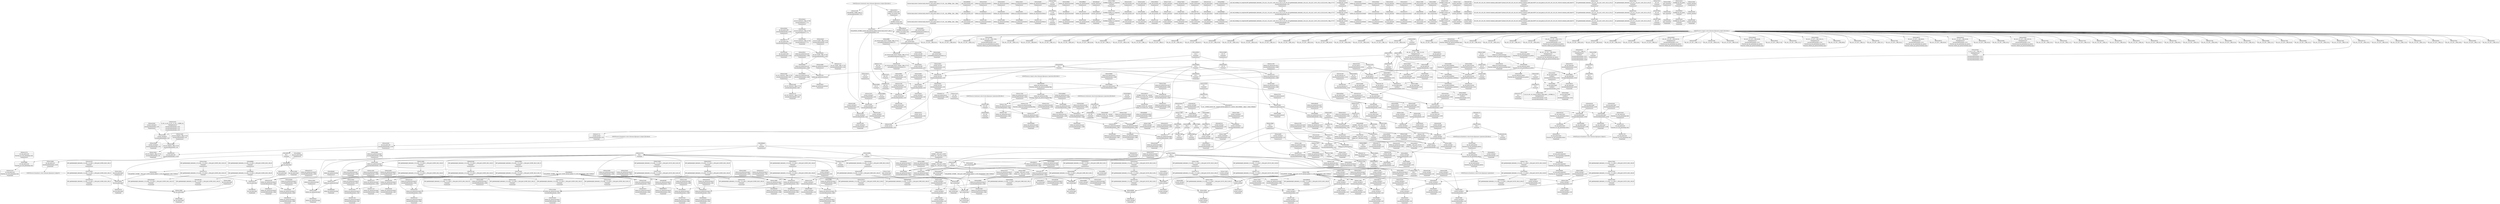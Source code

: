 digraph {
	CE0x4c597c0 [shape=record,shape=Mrecord,label="{CE0x4c597c0|ipc_has_perm:tmp4|*LoadInst*|security/selinux/hooks.c,5131}"]
	CE0x4c2ef30 [shape=record,shape=Mrecord,label="{CE0x4c2ef30|selinux_ipc_permission:tmp22|security/selinux/hooks.c,5497|*SummSource*}"]
	CE0x4c2edd0 [shape=record,shape=Mrecord,label="{CE0x4c2edd0|i64*_getelementptr_inbounds_(_12_x_i64_,_12_x_i64_*___llvm_gcov_ctr293,_i64_0,_i64_11)|*Constant*}"]
	CE0x4c505b0 [shape=record,shape=Mrecord,label="{CE0x4c505b0|i32_78|*Constant*}"]
	CE0x4c68520 [shape=record,shape=Mrecord,label="{CE0x4c68520|current_sid:tmp8|security/selinux/hooks.c,218}"]
	CE0x4bf98b0 [shape=record,shape=Mrecord,label="{CE0x4bf98b0|ipc_has_perm:tmp1|*SummSource*}"]
	CE0x4c75980 [shape=record,shape=Mrecord,label="{CE0x4c75980|current_sid:tobool1|security/selinux/hooks.c,218|*SummSink*}"]
	CE0x4c56c30 [shape=record,shape=Mrecord,label="{CE0x4c56c30|i32_22|*Constant*|*SummSource*}"]
	CE0x4cadcb0 [shape=record,shape=Mrecord,label="{CE0x4cadcb0|get_current:tmp3}"]
	CE0x4c03b50 [shape=record,shape=Mrecord,label="{CE0x4c03b50|ipc_has_perm:tmp|*SummSource*}"]
	CE0x4c58250 [shape=record,shape=Mrecord,label="{CE0x4c58250|80:_i32,_112:_i8*,_:_CRE_65,66_}"]
	CE0x4c725d0 [shape=record,shape=Mrecord,label="{CE0x4c725d0|%struct.task_struct*_(%struct.task_struct**)*_asm_movq_%gs:$_1:P_,$0_,_r,im,_dirflag_,_fpsr_,_flags_}"]
	CE0x4c2cc70 [shape=record,shape=Mrecord,label="{CE0x4c2cc70|_ret_i32_%retval.0,_!dbg_!27733|security/selinux/hooks.c,5497|*SummSink*}"]
	CE0x4bf8e10 [shape=record,shape=Mrecord,label="{CE0x4bf8e10|_call_void_mcount()_#3}"]
	CE0x4c1cfe0 [shape=record,shape=Mrecord,label="{CE0x4c1cfe0|selinux_ipc_permission:if.end13|*SummSink*}"]
	CE0x4c30330 [shape=record,shape=Mrecord,label="{CE0x4c30330|i64*_getelementptr_inbounds_(_12_x_i64_,_12_x_i64_*___llvm_gcov_ctr293,_i64_0,_i64_6)|*Constant*}"]
	CE0x4c2b8d0 [shape=record,shape=Mrecord,label="{CE0x4c2b8d0|ipc_has_perm:ipc_perms|Function::ipc_has_perm&Arg::ipc_perms::|*SummSink*}"]
	CE0x4c138a0 [shape=record,shape=Mrecord,label="{CE0x4c138a0|i64_1|*Constant*|*SummSink*}"]
	CE0x4c0e050 [shape=record,shape=Mrecord,label="{CE0x4c0e050|selinux_ipc_permission:if.then|*SummSource*}"]
	CE0x4c6c110 [shape=record,shape=Mrecord,label="{CE0x4c6c110|i64_3|*Constant*|*SummSource*}"]
	CE0x4c67eb0 [shape=record,shape=Mrecord,label="{CE0x4c67eb0|current_sid:tmp7|security/selinux/hooks.c,218|*SummSink*}"]
	CE0x4c77700 [shape=record,shape=Mrecord,label="{CE0x4c77700|i64*_getelementptr_inbounds_(_11_x_i64_,_11_x_i64_*___llvm_gcov_ctr125,_i64_0,_i64_8)|*Constant*|*SummSource*}"]
	CE0x4c0dbf0 [shape=record,shape=Mrecord,label="{CE0x4c0dbf0|selinux_ipc_permission:if.end10|*SummSink*}"]
	CE0x4c52a20 [shape=record,shape=Mrecord,label="{CE0x4c52a20|0:_i32,_4:_i32,_8:_i32,_12:_i32,_:_CMRE_4,8_|*MultipleSource*|security/selinux/hooks.c,218|security/selinux/hooks.c,218|security/selinux/hooks.c,220}"]
	CE0x4bf97d0 [shape=record,shape=Mrecord,label="{CE0x4bf97d0|i64_1|*Constant*}"]
	CE0x4c035a0 [shape=record,shape=Mrecord,label="{CE0x4c035a0|i64*_getelementptr_inbounds_(_11_x_i64_,_11_x_i64_*___llvm_gcov_ctr125,_i64_0,_i64_1)|*Constant*|*SummSource*}"]
	CE0x4c1c0e0 [shape=record,shape=Mrecord,label="{CE0x4c1c0e0|selinux_ipc_permission:tmp6|security/selinux/hooks.c,5489|*SummSource*}"]
	CE0x4c63950 [shape=record,shape=Mrecord,label="{CE0x4c63950|ipc_has_perm:call2|security/selinux/hooks.c,5136|*SummSource*}"]
	CE0x4c1c7a0 [shape=record,shape=Mrecord,label="{CE0x4c1c7a0|selinux_ipc_permission:if.then12|*SummSink*}"]
	CE0x4c6b650 [shape=record,shape=Mrecord,label="{CE0x4c6b650|current_sid:tmp10|security/selinux/hooks.c,218}"]
	CE0x4c35bc0 [shape=record,shape=Mrecord,label="{CE0x4c35bc0|80:_i32,_112:_i8*,_:_CRE_29,30_}"]
	CE0x4c1b2d0 [shape=record,shape=Mrecord,label="{CE0x4c1b2d0|selinux_ipc_permission:conv9|security/selinux/hooks.c,5491}"]
	CE0x6a97c10 [shape=record,shape=Mrecord,label="{CE0x6a97c10|selinux_ipc_permission:or|security/selinux/hooks.c,5489|*SummSink*}"]
	CE0x4c726a0 [shape=record,shape=Mrecord,label="{CE0x4c726a0|%struct.task_struct*_(%struct.task_struct**)*_asm_movq_%gs:$_1:P_,$0_,_r,im,_dirflag_,_fpsr_,_flags_|*SummSource*}"]
	CE0x4c34720 [shape=record,shape=Mrecord,label="{CE0x4c34720|80:_i32,_112:_i8*,_:_CRE_7,8_}"]
	CE0x4c00740 [shape=record,shape=Mrecord,label="{CE0x4c00740|i64*_getelementptr_inbounds_(_2_x_i64_,_2_x_i64_*___llvm_gcov_ctr294,_i64_0,_i64_1)|*Constant*|*SummSink*}"]
	CE0x4c7d9d0 [shape=record,shape=Mrecord,label="{CE0x4c7d9d0|current_sid:tmp17|security/selinux/hooks.c,218|*SummSink*}"]
	CE0x4c0cca0 [shape=record,shape=Mrecord,label="{CE0x4c0cca0|selinux_ipc_permission:tobool5|security/selinux/hooks.c,5490}"]
	CE0x4c25b70 [shape=record,shape=Mrecord,label="{CE0x4c25b70|i64*_getelementptr_inbounds_(_12_x_i64_,_12_x_i64_*___llvm_gcov_ctr293,_i64_0,_i64_9)|*Constant*|*SummSource*}"]
	CE0x4c25650 [shape=record,shape=Mrecord,label="{CE0x4c25650|selinux_ipc_permission:tmp17|security/selinux/hooks.c,5493|*SummSink*}"]
	CE0x4c6ebe0 [shape=record,shape=Mrecord,label="{CE0x4c6ebe0|i64*_getelementptr_inbounds_(_11_x_i64_,_11_x_i64_*___llvm_gcov_ctr125,_i64_0,_i64_8)|*Constant*}"]
	CE0x4c26300 [shape=record,shape=Mrecord,label="{CE0x4c26300|i64*_getelementptr_inbounds_(_2_x_i64_,_2_x_i64_*___llvm_gcov_ctr294,_i64_0,_i64_1)|*Constant*}"]
	CE0x4c578f0 [shape=record,shape=Mrecord,label="{CE0x4c578f0|80:_i32,_112:_i8*,_:_CRE_55,56_}"]
	CE0x4c626e0 [shape=record,shape=Mrecord,label="{CE0x4c626e0|0:_i16,_4:_i32,_:_CRE_4,8_|*MultipleSource*|*LoadInst*|security/selinux/hooks.c,5131|security/selinux/hooks.c,5131|security/selinux/hooks.c,5136}"]
	CE0x4bf9840 [shape=record,shape=Mrecord,label="{CE0x4bf9840|ipc_has_perm:tmp1}"]
	CE0x4c6cc80 [shape=record,shape=Mrecord,label="{CE0x4c6cc80|current_sid:tobool|security/selinux/hooks.c,218}"]
	CE0x4c6e870 [shape=record,shape=Mrecord,label="{CE0x4c6e870|i1_true|*Constant*|*SummSink*}"]
	CE0x4c34ea0 [shape=record,shape=Mrecord,label="{CE0x4c34ea0|80:_i32,_112:_i8*,_:_CRE_15,16_}"]
	CE0x4c36d50 [shape=record,shape=Mrecord,label="{CE0x4c36d50|selinux_ipc_permission:tmp14|security/selinux/hooks.c,5493}"]
	CE0x4c64ec0 [shape=record,shape=Mrecord,label="{CE0x4c64ec0|_ret_i32_%retval.0,_!dbg_!27728|security/selinux/avc.c,775|*SummSource*}"]
	CE0x4c65a50 [shape=record,shape=Mrecord,label="{CE0x4c65a50|current_sid:call|security/selinux/hooks.c,218|*SummSink*}"]
	CE0x4c6f430 [shape=record,shape=Mrecord,label="{CE0x4c6f430|current_sid:tobool1|security/selinux/hooks.c,218}"]
	CE0x4c1f1d0 [shape=record,shape=Mrecord,label="{CE0x4c1f1d0|selinux_ipc_permission:tmp5|security/selinux/hooks.c,5488|*SummSource*}"]
	CE0x4c1c070 [shape=record,shape=Mrecord,label="{CE0x4c1c070|selinux_ipc_permission:tmp6|security/selinux/hooks.c,5489}"]
	CE0x4c61da0 [shape=record,shape=Mrecord,label="{CE0x4c61da0|ipc_has_perm:sid1|security/selinux/hooks.c,5136}"]
	CE0x4c50240 [shape=record,shape=Mrecord,label="{CE0x4c50240|_ret_%struct.task_struct*_%tmp4,_!dbg_!27714|./arch/x86/include/asm/current.h,14|*SummSink*}"]
	CE0x4c19db0 [shape=record,shape=Mrecord,label="{CE0x4c19db0|selinux_ipc_permission:tmp3|security/selinux/hooks.c,5488|*SummSource*}"]
	CE0x4c14690 [shape=record,shape=Mrecord,label="{CE0x4c14690|selinux_ipc_permission:if.then|*SummSink*}"]
	CE0x4bfcdc0 [shape=record,shape=Mrecord,label="{CE0x4bfcdc0|selinux_ipc_permission:if.end}"]
	CE0x4c510f0 [shape=record,shape=Mrecord,label="{CE0x4c510f0|COLLAPSED:_CMRE:_elem_0::|security/selinux/hooks.c,218}"]
	CE0x4c1b890 [shape=record,shape=Mrecord,label="{CE0x4c1b890|selinux_ipc_permission:av.0|*SummSink*}"]
	CE0x4c6c490 [shape=record,shape=Mrecord,label="{CE0x4c6c490|current_sid:tmp4|security/selinux/hooks.c,218|*SummSource*}"]
	CE0x4c128c0 [shape=record,shape=Mrecord,label="{CE0x4c128c0|current_sid:tobool|security/selinux/hooks.c,218|*SummSource*}"]
	CE0x4c4f240 [shape=record,shape=Mrecord,label="{CE0x4c4f240|current_sid:call4|security/selinux/hooks.c,218}"]
	CE0x4c21e50 [shape=record,shape=Mrecord,label="{CE0x4c21e50|selinux_ipc_permission:bb}"]
	CE0x4c4ff60 [shape=record,shape=Mrecord,label="{CE0x4c4ff60|_ret_%struct.task_struct*_%tmp4,_!dbg_!27714|./arch/x86/include/asm/current.h,14|*SummSource*}"]
	CE0x4bfab80 [shape=record,shape=Mrecord,label="{CE0x4bfab80|selinux_ipc_permission:tobool|security/selinux/hooks.c,5488|*SummSink*}"]
	CE0x4c22f80 [shape=record,shape=Mrecord,label="{CE0x4c22f80|i32_146|*Constant*}"]
	CE0x4c6db40 [shape=record,shape=Mrecord,label="{CE0x4c6db40|current_sid:do.end}"]
	CE0x4c21d50 [shape=record,shape=Mrecord,label="{CE0x4c21d50|selinux_ipc_permission:flag|Function::selinux_ipc_permission&Arg::flag::}"]
	CE0x4c629d0 [shape=record,shape=Mrecord,label="{CE0x4c629d0|ipc_has_perm:sclass|security/selinux/hooks.c,5136}"]
	"CONST[source:2(external),value:0(static)][purpose:{operation}][SrcIdx:0]"
	CE0x4bfff90 [shape=record,shape=Mrecord,label="{CE0x4bfff90|get_current:tmp2|*SummSource*}"]
	CE0x4c045e0 [shape=record,shape=Mrecord,label="{CE0x4c045e0|i64*_getelementptr_inbounds_(_11_x_i64_,_11_x_i64_*___llvm_gcov_ctr125,_i64_0,_i64_1)|*Constant*}"]
	CE0x4c1e790 [shape=record,shape=Mrecord,label="{CE0x4c1e790|selinux_ipc_permission:conv1|security/selinux/hooks.c,5489|*SummSource*}"]
	CE0x4c1f240 [shape=record,shape=Mrecord,label="{CE0x4c1f240|selinux_ipc_permission:tmp5|security/selinux/hooks.c,5488|*SummSink*}"]
	CE0x4c2f4e0 [shape=record,shape=Mrecord,label="{CE0x4c2f4e0|selinux_ipc_permission:tmp23|security/selinux/hooks.c,5497|*SummSource*}"]
	CE0x4c26240 [shape=record,shape=Mrecord,label="{CE0x4c26240|i32_1|*Constant*|*SummSource*}"]
	CE0x4c7eb40 [shape=record,shape=Mrecord,label="{CE0x4c7eb40|current_sid:tmp20|security/selinux/hooks.c,218|*SummSource*}"]
	CE0x4c252c0 [shape=record,shape=Mrecord,label="{CE0x4c252c0|selinux_ipc_permission:tmp10|security/selinux/hooks.c,5490|*SummSource*}"]
	CE0x4c0a7f0 [shape=record,shape=Mrecord,label="{CE0x4c0a7f0|i64*_getelementptr_inbounds_(_2_x_i64_,_2_x_i64_*___llvm_gcov_ctr294,_i64_0,_i64_1)|*Constant*|*SummSource*}"]
	CE0x4c7f740 [shape=record,shape=Mrecord,label="{CE0x4c7f740|GLOBAL:lockdep_rcu_suspicious|*Constant*|*SummSink*}"]
	CE0x4c2b1a0 [shape=record,shape=Mrecord,label="{CE0x4c2b1a0|selinux_ipc_permission:ipcp|Function::selinux_ipc_permission&Arg::ipcp::|*SummSource*}"]
	CE0x4c20b70 [shape=record,shape=Mrecord,label="{CE0x4c20b70|selinux_ipc_permission:tmp16|security/selinux/hooks.c,5493|*SummSink*}"]
	CE0x4c041d0 [shape=record,shape=Mrecord,label="{CE0x4c041d0|ipc_has_perm:call|security/selinux/hooks.c,5129}"]
	CE0x44d6fe0 [shape=record,shape=Mrecord,label="{CE0x44d6fe0|selinux_ipc_permission:conv|security/selinux/hooks.c,5488|*SummSource*}"]
	CE0x4c087d0 [shape=record,shape=Mrecord,label="{CE0x4c087d0|selinux_ipc_permission:conv2|security/selinux/hooks.c,5489}"]
	CE0x4c27280 [shape=record,shape=Mrecord,label="{CE0x4c27280|selinux_ipc_permission:conv3|security/selinux/hooks.c,5490}"]
	CE0x4c63300 [shape=record,shape=Mrecord,label="{CE0x4c63300|ipc_has_perm:tmp8|security/selinux/hooks.c,5136}"]
	CE0x4c35ad0 [shape=record,shape=Mrecord,label="{CE0x4c35ad0|80:_i32,_112:_i8*,_:_CRE_28,29_}"]
	CE0x4c5f9e0 [shape=record,shape=Mrecord,label="{CE0x4c5f9e0|ipc_has_perm:tmp6|*LoadInst*|security/selinux/hooks.c,5134}"]
	CE0x4c13c40 [shape=record,shape=Mrecord,label="{CE0x4c13c40|i32_0|*Constant*}"]
	CE0x4c35170 [shape=record,shape=Mrecord,label="{CE0x4c35170|80:_i32,_112:_i8*,_:_CRE_18,19_}"]
	CE0x4c358f0 [shape=record,shape=Mrecord,label="{CE0x4c358f0|80:_i32,_112:_i8*,_:_CRE_26,27_}"]
	CE0x4c0ea00 [shape=record,shape=Mrecord,label="{CE0x4c0ea00|i64*_getelementptr_inbounds_(_12_x_i64_,_12_x_i64_*___llvm_gcov_ctr293,_i64_0,_i64_10)|*Constant*|*SummSink*}"]
	CE0x4c57350 [shape=record,shape=Mrecord,label="{CE0x4c57350|80:_i32,_112:_i8*,_:_CRE_49,50_}"]
	CE0x4c50620 [shape=record,shape=Mrecord,label="{CE0x4c50620|i32_78|*Constant*|*SummSink*}"]
	CE0x4bfc9f0 [shape=record,shape=Mrecord,label="{CE0x4bfc9f0|selinux_ipc_permission:tmp15|security/selinux/hooks.c,5493|*SummSink*}"]
	CE0x4c1fcb0 [shape=record,shape=Mrecord,label="{CE0x4c1fcb0|selinux_ipc_permission:tmp7|security/selinux/hooks.c,5489}"]
	CE0x4c275d0 [shape=record,shape=Mrecord,label="{CE0x4c275d0|selinux_ipc_permission:conv3|security/selinux/hooks.c,5490|*SummSink*}"]
	CE0x4c51d00 [shape=record,shape=Mrecord,label="{CE0x4c51d00|current_sid:tmp23|security/selinux/hooks.c,218|*SummSource*}"]
	CE0x4c2b590 [shape=record,shape=Mrecord,label="{CE0x4c2b590|ipc_has_perm:ipc_perms|Function::ipc_has_perm&Arg::ipc_perms::}"]
	CE0x4c588e0 [shape=record,shape=Mrecord,label="{CE0x4c588e0|80:_i32,_112:_i8*,_:_CRE_72,73_|*MultipleSource*|security/selinux/hooks.c,5131|Function::ipc_has_perm&Arg::ipc_perms::|Function::selinux_ipc_permission&Arg::ipcp::}"]
	CE0x4c57800 [shape=record,shape=Mrecord,label="{CE0x4c57800|80:_i32,_112:_i8*,_:_CRE_54,55_}"]
	CE0x4c13dc0 [shape=record,shape=Mrecord,label="{CE0x4c13dc0|i32_10|*Constant*}"]
	CE0x4c58160 [shape=record,shape=Mrecord,label="{CE0x4c58160|80:_i32,_112:_i8*,_:_CRE_64,65_}"]
	CE0x4c0a500 [shape=record,shape=Mrecord,label="{CE0x4c0a500|_call_void_mcount()_#3|*SummSource*}"]
	CE0x4c368e0 [shape=record,shape=Mrecord,label="{CE0x4c368e0|80:_i32,_112:_i8*,_:_CRE_43,44_}"]
	CE0x4c71c10 [shape=record,shape=Mrecord,label="{CE0x4c71c10|i64*_getelementptr_inbounds_(_11_x_i64_,_11_x_i64_*___llvm_gcov_ctr125,_i64_0,_i64_6)|*Constant*}"]
	CE0x4bfc8c0 [shape=record,shape=Mrecord,label="{CE0x4bfc8c0|selinux_ipc_permission:tmp15|security/selinux/hooks.c,5493|*SummSource*}"]
	CE0x4c12b20 [shape=record,shape=Mrecord,label="{CE0x4c12b20|i64_3|*Constant*}"]
	CE0x4c088d0 [shape=record,shape=Mrecord,label="{CE0x4c088d0|selinux_ipc_permission:or|security/selinux/hooks.c,5489|*SummSource*}"]
	CE0x4c21910 [shape=record,shape=Mrecord,label="{CE0x4c21910|selinux_ipc_permission:and4|security/selinux/hooks.c,5490|*SummSource*}"]
	CE0x4c36520 [shape=record,shape=Mrecord,label="{CE0x4c36520|80:_i32,_112:_i8*,_:_CRE_39,40_}"]
	CE0x4c68b90 [shape=record,shape=Mrecord,label="{CE0x4c68b90|COLLAPSED:_GCMRE___llvm_gcov_ctr98_internal_global_2_x_i64_zeroinitializer:_elem_0:default:}"]
	CE0x4c34540 [shape=record,shape=Mrecord,label="{CE0x4c34540|80:_i32,_112:_i8*,_:_CRE_5,6_}"]
	CE0x4c18ed0 [shape=record,shape=Mrecord,label="{CE0x4c18ed0|ipc_has_perm:tmp3|*SummSink*}"]
	CE0x4c59300 [shape=record,shape=Mrecord,label="{CE0x4c59300|80:_i32,_112:_i8*,_:_CRE_96,100_|*MultipleSource*|security/selinux/hooks.c,5131|Function::ipc_has_perm&Arg::ipc_perms::|Function::selinux_ipc_permission&Arg::ipcp::}"]
	CE0x4c587f0 [shape=record,shape=Mrecord,label="{CE0x4c587f0|80:_i32,_112:_i8*,_:_CRE_71,72_}"]
	CE0x4c2abd0 [shape=record,shape=Mrecord,label="{CE0x4c2abd0|ipc_has_perm:entry}"]
	CE0x4c33320 [shape=record,shape=Mrecord,label="{CE0x4c33320|i8_1|*Constant*|*SummSource*}"]
	CE0x4c0d460 [shape=record,shape=Mrecord,label="{CE0x4c0d460|i64*_getelementptr_inbounds_(_2_x_i64_,_2_x_i64_*___llvm_gcov_ctr98,_i64_0,_i64_1)|*Constant*|*SummSink*}"]
	CE0x4c264b0 [shape=record,shape=Mrecord,label="{CE0x4c264b0|ipc_has_perm:ad|security/selinux/hooks.c, 5128}"]
	CE0x4c57e90 [shape=record,shape=Mrecord,label="{CE0x4c57e90|80:_i32,_112:_i8*,_:_CRE_61,62_}"]
	CE0x4c06ab0 [shape=record,shape=Mrecord,label="{CE0x4c06ab0|_call_void_mcount()_#3}"]
	CE0x4bfaa80 [shape=record,shape=Mrecord,label="{CE0x4bfaa80|selinux_ipc_permission:tobool|security/selinux/hooks.c,5488}"]
	CE0x4c7e9c0 [shape=record,shape=Mrecord,label="{CE0x4c7e9c0|current_sid:tmp20|security/selinux/hooks.c,218}"]
	CE0x4c35800 [shape=record,shape=Mrecord,label="{CE0x4c35800|80:_i32,_112:_i8*,_:_CRE_25,26_}"]
	CE0x4c23d70 [shape=record,shape=Mrecord,label="{CE0x4c23d70|selinux_ipc_permission:tmp18|security/selinux/hooks.c,5494|*SummSink*}"]
	CE0x4c32990 [shape=record,shape=Mrecord,label="{CE0x4c32990|current_sid:tmp15|security/selinux/hooks.c,218|*SummSource*}"]
	CE0x4c72530 [shape=record,shape=Mrecord,label="{CE0x4c72530|current_sid:if.end|*SummSource*}"]
	CE0x4c75f20 [shape=record,shape=Mrecord,label="{CE0x4c75f20|current_sid:land.lhs.true2}"]
	CE0x4c31370 [shape=record,shape=Mrecord,label="{CE0x4c31370|avc_has_perm:ssid|Function::avc_has_perm&Arg::ssid::|*SummSource*}"]
	CE0x4c6e070 [shape=record,shape=Mrecord,label="{CE0x4c6e070|0:_i8,_:_GCMR_current_sid.__warned_internal_global_i8_0,_section_.data.unlikely_,_align_1:_elem_0:default:}"]
	CE0x4c7e450 [shape=record,shape=Mrecord,label="{CE0x4c7e450|i64*_getelementptr_inbounds_(_11_x_i64_,_11_x_i64_*___llvm_gcov_ctr125,_i64_0,_i64_10)|*Constant*}"]
	CE0x4c640a0 [shape=record,shape=Mrecord,label="{CE0x4c640a0|avc_has_perm:tclass|Function::avc_has_perm&Arg::tclass::}"]
	CE0x4c7d3a0 [shape=record,shape=Mrecord,label="{CE0x4c7d3a0|i64*_getelementptr_inbounds_(_11_x_i64_,_11_x_i64_*___llvm_gcov_ctr125,_i64_0,_i64_9)|*Constant*|*SummSource*}"]
	CE0x4c52db0 [shape=record,shape=Mrecord,label="{CE0x4c52db0|get_current:tmp}"]
	CE0x4c75450 [shape=record,shape=Mrecord,label="{CE0x4c75450|get_current:tmp|*SummSource*}"]
	CE0x4c14060 [shape=record,shape=Mrecord,label="{CE0x4c14060|i32_10|*Constant*|*SummSink*}"]
	CE0x4c32370 [shape=record,shape=Mrecord,label="{CE0x4c32370|i64*_getelementptr_inbounds_(_12_x_i64_,_12_x_i64_*___llvm_gcov_ctr293,_i64_0,_i64_10)|*Constant*}"]
	CE0x4c136b0 [shape=record,shape=Mrecord,label="{CE0x4c136b0|ipc_has_perm:tmp3}"]
	CE0x4c069a0 [shape=record,shape=Mrecord,label="{CE0x4c069a0|i64_5|*Constant*|*SummSource*}"]
	CE0x4c13b50 [shape=record,shape=Mrecord,label="{CE0x4c13b50|_ret_i32_%tmp24,_!dbg_!27742|security/selinux/hooks.c,220|*SummSink*}"]
	CE0x4c1ea10 [shape=record,shape=Mrecord,label="{CE0x4c1ea10|i64_128|*Constant*}"]
	CE0x4c641e0 [shape=record,shape=Mrecord,label="{CE0x4c641e0|avc_has_perm:tclass|Function::avc_has_perm&Arg::tclass::|*SummSource*}"]
	CE0x4c206c0 [shape=record,shape=Mrecord,label="{CE0x4c206c0|ipc_has_perm:tmp2|*SummSource*}"]
	CE0x4c11890 [shape=record,shape=Mrecord,label="{CE0x4c11890|i64_4|*Constant*|*SummSink*}"]
	CE0x4c1cd70 [shape=record,shape=Mrecord,label="{CE0x4c1cd70|selinux_ipc_permission:cmp|security/selinux/hooks.c,5493}"]
	CE0x4bfcbf0 [shape=record,shape=Mrecord,label="{CE0x4bfcbf0|selinux_ipc_permission:tmp16|security/selinux/hooks.c,5493}"]
	CE0x4c1db30 [shape=record,shape=Mrecord,label="{CE0x4c1db30|selinux_ipc_permission:tmp4|security/selinux/hooks.c,5488|*SummSource*}"]
	CE0x4c0a630 [shape=record,shape=Mrecord,label="{CE0x4c0a630|get_current:tmp4|./arch/x86/include/asm/current.h,14|*SummSource*}"]
	CE0x4c009a0 [shape=record,shape=Mrecord,label="{CE0x4c009a0|i32_146|*Constant*|*SummSink*}"]
	CE0x4c67730 [shape=record,shape=Mrecord,label="{CE0x4c67730|current_sid:do.body}"]
	CE0x4c600e0 [shape=record,shape=Mrecord,label="{CE0x4c600e0|avc_has_perm:entry}"]
	CE0x4c243a0 [shape=record,shape=Mrecord,label="{CE0x4c243a0|selinux_ipc_permission:or8|security/selinux/hooks.c,5491}"]
	CE0x4c69fe0 [shape=record,shape=Mrecord,label="{CE0x4c69fe0|current_sid:land.lhs.true|*SummSink*}"]
	CE0x4c69770 [shape=record,shape=Mrecord,label="{CE0x4c69770|current_sid:tmp6|security/selinux/hooks.c,218|*SummSource*}"]
	CE0x4c274b0 [shape=record,shape=Mrecord,label="{CE0x4c274b0|selinux_ipc_permission:conv3|security/selinux/hooks.c,5490|*SummSource*}"]
	CE0x4bfa5a0 [shape=record,shape=Mrecord,label="{CE0x4bfa5a0|current_sid:do.end|*SummSink*}"]
	CE0x4c6d4f0 [shape=record,shape=Mrecord,label="{CE0x4c6d4f0|GLOBAL:current_sid.__warned|Global_var:current_sid.__warned|*SummSink*}"]
	CE0x4c58e40 [shape=record,shape=Mrecord,label="{CE0x4c58e40|80:_i32,_112:_i8*,_:_CRE_84,88_|*MultipleSource*|security/selinux/hooks.c,5131|Function::ipc_has_perm&Arg::ipc_perms::|Function::selinux_ipc_permission&Arg::ipcp::}"]
	CE0x4c36340 [shape=record,shape=Mrecord,label="{CE0x4c36340|80:_i32,_112:_i8*,_:_CRE_37,38_}"]
	CE0x4c35440 [shape=record,shape=Mrecord,label="{CE0x4c35440|80:_i32,_112:_i8*,_:_CRE_21,22_}"]
	CE0x4c00000 [shape=record,shape=Mrecord,label="{CE0x4c00000|get_current:tmp2|*SummSink*}"]
	CE0x4c0ea70 [shape=record,shape=Mrecord,label="{CE0x4c0ea70|selinux_ipc_permission:tmp20|security/selinux/hooks.c,5496|*SummSink*}"]
	CE0x4c2fd90 [shape=record,shape=Mrecord,label="{CE0x4c2fd90|selinux_ipc_permission:tmp7|security/selinux/hooks.c,5489|*SummSource*}"]
	CE0x4c7c8a0 [shape=record,shape=Mrecord,label="{CE0x4c7c8a0|_call_void_lockdep_rcu_suspicious(i8*_getelementptr_inbounds_(_25_x_i8_,_25_x_i8_*_.str3,_i32_0,_i32_0),_i32_218,_i8*_getelementptr_inbounds_(_45_x_i8_,_45_x_i8_*_.str12,_i32_0,_i32_0))_#10,_!dbg_!27727|security/selinux/hooks.c,218|*SummSink*}"]
	CE0x4c59d70 [shape=record,shape=Mrecord,label="{CE0x4c59d70|ipc_has_perm:type|security/selinux/hooks.c,5133}"]
	CE0x4c65b40 [shape=record,shape=Mrecord,label="{CE0x4c65b40|i32_0|*Constant*}"]
	CE0x4c31410 [shape=record,shape=Mrecord,label="{CE0x4c31410|avc_has_perm:ssid|Function::avc_has_perm&Arg::ssid::|*SummSink*}"]
	CE0x4c59560 [shape=record,shape=Mrecord,label="{CE0x4c59560|80:_i32,_112:_i8*,_:_CRE_104,112_|*MultipleSource*|security/selinux/hooks.c,5131|Function::ipc_has_perm&Arg::ipc_perms::|Function::selinux_ipc_permission&Arg::ipcp::}"]
	CE0x4c5f650 [shape=record,shape=Mrecord,label="{CE0x4c5f650|ipc_has_perm:key|security/selinux/hooks.c,5134}"]
	CE0x4c321d0 [shape=record,shape=Mrecord,label="{CE0x4c321d0|selinux_ipc_permission:tmp20|security/selinux/hooks.c,5496}"]
	CE0x4c59b50 [shape=record,shape=Mrecord,label="{CE0x4c59b50|ipc_has_perm:tmp4|*LoadInst*|security/selinux/hooks.c,5131|*SummSink*}"]
	CE0x4c24fa0 [shape=record,shape=Mrecord,label="{CE0x4c24fa0|i64_2|*Constant*|*SummSource*}"]
	CE0x4c5f110 [shape=record,shape=Mrecord,label="{CE0x4c5f110|i8_4|*Constant*|*SummSink*}"]
	CE0x4c2c1c0 [shape=record,shape=Mrecord,label="{CE0x4c2c1c0|_ret_i32_%call2,_!dbg_!27728|security/selinux/hooks.c,5136|*SummSink*}"]
	CE0x4c36c50 [shape=record,shape=Mrecord,label="{CE0x4c36c50|i64_8|*Constant*|*SummSink*}"]
	CE0x4c4fa20 [shape=record,shape=Mrecord,label="{CE0x4c4fa20|GLOBAL:get_current|*Constant*|*SummSource*}"]
	CE0x4c2e890 [shape=record,shape=Mrecord,label="{CE0x4c2e890|selinux_ipc_permission:retval.0|*SummSource*}"]
	CE0x4c58520 [shape=record,shape=Mrecord,label="{CE0x4c58520|80:_i32,_112:_i8*,_:_CRE_68,69_}"]
	CE0x4c76930 [shape=record,shape=Mrecord,label="{CE0x4c76930|current_sid:tmp9|security/selinux/hooks.c,218}"]
	CE0x4c1c150 [shape=record,shape=Mrecord,label="{CE0x4c1c150|selinux_ipc_permission:tmp6|security/selinux/hooks.c,5489|*SummSink*}"]
	CE0x4c51ae0 [shape=record,shape=Mrecord,label="{CE0x4c51ae0|current_sid:tmp22|security/selinux/hooks.c,218|*SummSink*}"]
	CE0x4c5f400 [shape=record,shape=Mrecord,label="{CE0x4c5f400|i32_3|*Constant*|*SummSink*}"]
	CE0x4c7de50 [shape=record,shape=Mrecord,label="{CE0x4c7de50|current_sid:tmp18|security/selinux/hooks.c,218|*SummSource*}"]
	CE0x4c343b0 [shape=record,shape=Mrecord,label="{CE0x4c343b0|80:_i32,_112:_i8*,_:_CRE_3,4_}"]
	CE0x4c0c3b0 [shape=record,shape=Mrecord,label="{CE0x4c0c3b0|selinux_ipc_permission:av.1}"]
	CE0x4c507b0 [shape=record,shape=Mrecord,label="{CE0x4c507b0|current_sid:cred|security/selinux/hooks.c,218}"]
	CE0x4c63530 [shape=record,shape=Mrecord,label="{CE0x4c63530|ipc_has_perm:tmp8|security/selinux/hooks.c,5136|*SummSource*}"]
	CE0x4c523b0 [shape=record,shape=Mrecord,label="{CE0x4c523b0|current_sid:sid|security/selinux/hooks.c,220}"]
	CE0x4c27f30 [shape=record,shape=Mrecord,label="{CE0x4c27f30|i64_7|*Constant*|*SummSink*}"]
	CE0x4c58700 [shape=record,shape=Mrecord,label="{CE0x4c58700|80:_i32,_112:_i8*,_:_CRE_70,71_}"]
	CE0x4c57440 [shape=record,shape=Mrecord,label="{CE0x4c57440|80:_i32,_112:_i8*,_:_CRE_50,51_}"]
	CE0x4c1b5f0 [shape=record,shape=Mrecord,label="{CE0x4c1b5f0|selinux_ipc_permission:if.then6}"]
	CE0x4c1ada0 [shape=record,shape=Mrecord,label="{CE0x4c1ada0|i64*_getelementptr_inbounds_(_12_x_i64_,_12_x_i64_*___llvm_gcov_ctr293,_i64_0,_i64_0)|*Constant*|*SummSink*}"]
	CE0x4c6d970 [shape=record,shape=Mrecord,label="{CE0x4c6d970|current_sid:do.body|*SummSource*}"]
	CE0x4c1b580 [shape=record,shape=Mrecord,label="{CE0x4c1b580|selinux_ipc_permission:bb|*SummSink*}"]
	CE0x4c137c0 [shape=record,shape=Mrecord,label="{CE0x4c137c0|i64_1|*Constant*}"]
	CE0x4c6da70 [shape=record,shape=Mrecord,label="{CE0x4c6da70|current_sid:do.body|*SummSink*}"]
	CE0x4c5fa50 [shape=record,shape=Mrecord,label="{CE0x4c5fa50|ipc_has_perm:tmp6|*LoadInst*|security/selinux/hooks.c,5134|*SummSource*}"]
	CE0x4c0cdb0 [shape=record,shape=Mrecord,label="{CE0x4c0cdb0|selinux_ipc_permission:tobool5|security/selinux/hooks.c,5490|*SummSink*}"]
	CE0x4c59070 [shape=record,shape=Mrecord,label="{CE0x4c59070|80:_i32,_112:_i8*,_:_CRE_88,92_|*MultipleSource*|security/selinux/hooks.c,5131|Function::ipc_has_perm&Arg::ipc_perms::|Function::selinux_ipc_permission&Arg::ipcp::}"]
	CE0x4c0d790 [shape=record,shape=Mrecord,label="{CE0x4c0d790|selinux_ipc_permission:tmp9|security/selinux/hooks.c,5490|*SummSink*}"]
	"CONST[source:1(input),value:2(dynamic)][purpose:{operation}][SrcIdx:3]"
	CE0x4c24410 [shape=record,shape=Mrecord,label="{CE0x4c24410|selinux_ipc_permission:or8|security/selinux/hooks.c,5491|*SummSource*}"]
	CE0x4c2dd60 [shape=record,shape=Mrecord,label="{CE0x4c2dd60|ipc_has_perm:call|security/selinux/hooks.c,5129|*SummSink*}"]
	CE0x4c05ba0 [shape=record,shape=Mrecord,label="{CE0x4c05ba0|selinux_ipc_permission:entry|*SummSource*}"]
	CE0x4c58070 [shape=record,shape=Mrecord,label="{CE0x4c58070|80:_i32,_112:_i8*,_:_CRE_63,64_}"]
	CE0x4c0ebe0 [shape=record,shape=Mrecord,label="{CE0x4c0ebe0|selinux_ipc_permission:tmp21|security/selinux/hooks.c,5496}"]
	CE0x4c64b80 [shape=record,shape=Mrecord,label="{CE0x4c64b80|avc_has_perm:auditdata|Function::avc_has_perm&Arg::auditdata::}"]
	CE0x4c0d200 [shape=record,shape=Mrecord,label="{CE0x4c0d200|selinux_ipc_permission:flag|Function::selinux_ipc_permission&Arg::flag::|*SummSource*}"]
	CE0x4c36f20 [shape=record,shape=Mrecord,label="{CE0x4c36f20|selinux_ipc_permission:tmp14|security/selinux/hooks.c,5493|*SummSink*}"]
	CE0x4c24b10 [shape=record,shape=Mrecord,label="{CE0x4c24b10|selinux_ipc_permission:tmp2|security/selinux/hooks.c,5488|*SummSink*}"]
	CE0x4c10b50 [shape=record,shape=Mrecord,label="{CE0x4c10b50|selinux_ipc_permission:tmp3|security/selinux/hooks.c,5488}"]
	CE0x4c26590 [shape=record,shape=Mrecord,label="{CE0x4c26590|ipc_has_perm:ad|security/selinux/hooks.c, 5128|*SummSink*}"]
	CE0x4c04500 [shape=record,shape=Mrecord,label="{CE0x4c04500|ipc_has_perm:call|security/selinux/hooks.c,5129|*SummSource*}"]
	CE0x4c0c900 [shape=record,shape=Mrecord,label="{CE0x4c0c900|selinux_ipc_permission:and|security/selinux/hooks.c,5488|*SummSink*}"]
	CE0x4c2b240 [shape=record,shape=Mrecord,label="{CE0x4c2b240|selinux_ipc_permission:ipcp|Function::selinux_ipc_permission&Arg::ipcp::|*SummSink*}"]
	CE0x4c1b1a0 [shape=record,shape=Mrecord,label="{CE0x4c1b1a0|i64_256|*Constant*|*SummSource*}"]
	CE0x4c0fc30 [shape=record,shape=Mrecord,label="{CE0x4c0fc30|i32_0|*Constant*|*SummSink*}"]
	CE0x4c151c0 [shape=record,shape=Mrecord,label="{CE0x4c151c0|i64_256|*Constant*}"]
	CE0x4c2dc40 [shape=record,shape=Mrecord,label="{CE0x4c2dc40|ipc_has_perm:bb|*SummSource*}"]
	CE0x4c7f6d0 [shape=record,shape=Mrecord,label="{CE0x4c7f6d0|GLOBAL:lockdep_rcu_suspicious|*Constant*|*SummSource*}"]
	CE0x4c05c50 [shape=record,shape=Mrecord,label="{CE0x4c05c50|selinux_ipc_permission:tmp12|security/selinux/hooks.c,5491}"]
	CE0x4c0c070 [shape=record,shape=Mrecord,label="{CE0x4c0c070|selinux_ipc_permission:return}"]
	CE0x4c66f20 [shape=record,shape=Mrecord,label="{CE0x4c66f20|i1_true|*Constant*}"]
	CE0x4c242b0 [shape=record,shape=Mrecord,label="{CE0x4c242b0|i64_256|*Constant*|*SummSink*}"]
	CE0x6b59a80 [shape=record,shape=Mrecord,label="{CE0x6b59a80|selinux_ipc_permission:tmp|*SummSink*}"]
	CE0x4c33c10 [shape=record,shape=Mrecord,label="{CE0x4c33c10|ipc_has_perm:security|security/selinux/hooks.c,5131|*SummSink*}"]
	"CONST[source:0(mediator),value:2(dynamic)][purpose:{object}]"
	CE0x4c33a70 [shape=record,shape=Mrecord,label="{CE0x4c33a70|ipc_has_perm:security|security/selinux/hooks.c,5131}"]
	CE0x4c723c0 [shape=record,shape=Mrecord,label="{CE0x4c723c0|current_sid:if.end}"]
	CE0x4c18dd0 [shape=record,shape=Mrecord,label="{CE0x4c18dd0|ipc_has_perm:tmp3|*SummSource*}"]
	CE0x4bf9500 [shape=record,shape=Mrecord,label="{CE0x4bf9500|i64*_getelementptr_inbounds_(_11_x_i64_,_11_x_i64_*___llvm_gcov_ctr125,_i64_0,_i64_6)|*Constant*|*SummSink*}"]
	CE0x4c512c0 [shape=record,shape=Mrecord,label="{CE0x4c512c0|current_sid:security|security/selinux/hooks.c,218}"]
	CE0x4c2e730 [shape=record,shape=Mrecord,label="{CE0x4c2e730|selinux_ipc_permission:retval.0}"]
	"CONST[source:0(mediator),value:2(dynamic)][purpose:{subject}]"
	CE0x4c0c7e0 [shape=record,shape=Mrecord,label="{CE0x4c0c7e0|i64_2|*Constant*}"]
	CE0x4c591a0 [shape=record,shape=Mrecord,label="{CE0x4c591a0|80:_i32,_112:_i8*,_:_CRE_92,96_|*MultipleSource*|security/selinux/hooks.c,5131|Function::ipc_has_perm&Arg::ipc_perms::|Function::selinux_ipc_permission&Arg::ipcp::}"]
	CE0x4c61630 [shape=record,shape=Mrecord,label="{CE0x4c61630|ipc_has_perm:u|security/selinux/hooks.c,5134|*SummSource*}"]
	CE0x4c516f0 [shape=record,shape=Mrecord,label="{CE0x4c516f0|current_sid:tmp22|security/selinux/hooks.c,218}"]
	CE0x4c50fe0 [shape=record,shape=Mrecord,label="{CE0x4c50fe0|i32_22|*Constant*}"]
	CE0x4c68260 [shape=record,shape=Mrecord,label="{CE0x4c68260|_call_void_mcount()_#3}"]
	CE0x4c223a0 [shape=record,shape=Mrecord,label="{CE0x4c223a0|selinux_ipc_permission:entry}"]
	CE0x4c4fde0 [shape=record,shape=Mrecord,label="{CE0x4c4fde0|get_current:entry|*SummSource*}"]
	CE0x4c766d0 [shape=record,shape=Mrecord,label="{CE0x4c766d0|i64_4|*Constant*}"]
	"CONST[source:2(external),value:0(static)][purpose:{operation}][SrcIdx:1]"
	CE0x4c56ea0 [shape=record,shape=Mrecord,label="{CE0x4c56ea0|80:_i32,_112:_i8*,_:_CRE_44,45_}"]
	CE0x4c35e90 [shape=record,shape=Mrecord,label="{CE0x4c35e90|80:_i32,_112:_i8*,_:_CRE_32,33_}"]
	CE0x4c59430 [shape=record,shape=Mrecord,label="{CE0x4c59430|80:_i32,_112:_i8*,_:_CRE_100,102_|*MultipleSource*|security/selinux/hooks.c,5131|Function::ipc_has_perm&Arg::ipc_perms::|Function::selinux_ipc_permission&Arg::ipcp::}"]
	CE0x4c33020 [shape=record,shape=Mrecord,label="{CE0x4c33020|current_sid:tmp16|security/selinux/hooks.c,218|*SummSink*}"]
	CE0x4c1fd90 [shape=record,shape=Mrecord,label="{CE0x4c1fd90|selinux_ipc_permission:tmp7|security/selinux/hooks.c,5489|*SummSink*}"]
	CE0x4c2f340 [shape=record,shape=Mrecord,label="{CE0x4c2f340|selinux_ipc_permission:tmp23|security/selinux/hooks.c,5497}"]
	CE0x4c0a6a0 [shape=record,shape=Mrecord,label="{CE0x4c0a6a0|get_current:tmp4|./arch/x86/include/asm/current.h,14|*SummSink*}"]
	CE0x4c2f160 [shape=record,shape=Mrecord,label="{CE0x4c2f160|i64*_getelementptr_inbounds_(_12_x_i64_,_12_x_i64_*___llvm_gcov_ctr293,_i64_0,_i64_11)|*Constant*|*SummSink*}"]
	CE0x4c0ffb0 [shape=record,shape=Mrecord,label="{CE0x4c0ffb0|selinux_ipc_permission:tmp11|security/selinux/hooks.c,5490|*SummSource*}"]
	CE0x6296a50 [shape=record,shape=Mrecord,label="{CE0x6296a50|i32_292|*Constant*|*SummSink*}"]
	CE0x4c2d410 [shape=record,shape=Mrecord,label="{CE0x4c2d410|i32_1|*Constant*}"]
	CE0x4c57620 [shape=record,shape=Mrecord,label="{CE0x4c57620|80:_i32,_112:_i8*,_:_CRE_52,53_}"]
	CE0x4c2de70 [shape=record,shape=Mrecord,label="{CE0x4c2de70|GLOBAL:current_sid|*Constant*}"]
	CE0x4c7dfd0 [shape=record,shape=Mrecord,label="{CE0x4c7dfd0|current_sid:tmp18|security/selinux/hooks.c,218|*SummSink*}"]
	"CONST[source:0(mediator),value:2(dynamic)][purpose:{subject}][SrcIdx:6]"
	CE0x4c74f00 [shape=record,shape=Mrecord,label="{CE0x4c74f00|i64*_getelementptr_inbounds_(_11_x_i64_,_11_x_i64_*___llvm_gcov_ctr125,_i64_0,_i64_0)|*Constant*|*SummSource*}"]
	CE0x4c36e50 [shape=record,shape=Mrecord,label="{CE0x4c36e50|selinux_ipc_permission:tmp14|security/selinux/hooks.c,5493|*SummSource*}"]
	CE0x4c04010 [shape=record,shape=Mrecord,label="{CE0x4c04010|GLOBAL:current_task|Global_var:current_task|*SummSource*}"]
	CE0x4c4fba0 [shape=record,shape=Mrecord,label="{CE0x4c4fba0|GLOBAL:get_current|*Constant*|*SummSink*}"]
	CE0x4c31c50 [shape=record,shape=Mrecord,label="{CE0x4c31c50|selinux_ipc_permission:tmp19|security/selinux/hooks.c,5494}"]
	CE0x4c2b350 [shape=record,shape=Mrecord,label="{CE0x4c2b350|ipc_has_perm:perms|Function::ipc_has_perm&Arg::perms::}"]
	CE0x4c19e20 [shape=record,shape=Mrecord,label="{CE0x4c19e20|selinux_ipc_permission:tmp3|security/selinux/hooks.c,5488|*SummSink*}"]
	CE0x4c65080 [shape=record,shape=Mrecord,label="{CE0x4c65080|_ret_i32_%retval.0,_!dbg_!27728|security/selinux/avc.c,775|*SummSink*}"]
	CE0x4c338e0 [shape=record,shape=Mrecord,label="{CE0x4c338e0|_call_void_lockdep_rcu_suspicious(i8*_getelementptr_inbounds_(_25_x_i8_,_25_x_i8_*_.str3,_i32_0,_i32_0),_i32_218,_i8*_getelementptr_inbounds_(_45_x_i8_,_45_x_i8_*_.str12,_i32_0,_i32_0))_#10,_!dbg_!27727|security/selinux/hooks.c,218}"]
	CE0x4c1c860 [shape=record,shape=Mrecord,label="{CE0x4c1c860|i64*_getelementptr_inbounds_(_12_x_i64_,_12_x_i64_*___llvm_gcov_ctr293,_i64_0,_i64_0)|*Constant*}"]
	CE0x4c72240 [shape=record,shape=Mrecord,label="{CE0x4c72240|current_sid:if.then|*SummSource*}"]
	CE0x4c2dac0 [shape=record,shape=Mrecord,label="{CE0x4c2dac0|ipc_has_perm:bb}"]
	CE0x4c26e70 [shape=record,shape=Mrecord,label="{CE0x4c26e70|current_sid:tmp|*SummSink*}"]
	CE0x4c7c830 [shape=record,shape=Mrecord,label="{CE0x4c7c830|_call_void_lockdep_rcu_suspicious(i8*_getelementptr_inbounds_(_25_x_i8_,_25_x_i8_*_.str3,_i32_0,_i32_0),_i32_218,_i8*_getelementptr_inbounds_(_45_x_i8_,_45_x_i8_*_.str12,_i32_0,_i32_0))_#10,_!dbg_!27727|security/selinux/hooks.c,218|*SummSource*}"]
	CE0x4c34ae0 [shape=record,shape=Mrecord,label="{CE0x4c34ae0|80:_i32,_112:_i8*,_:_CRE_11,12_}"]
	CE0x4c57530 [shape=record,shape=Mrecord,label="{CE0x4c57530|80:_i32,_112:_i8*,_:_CRE_51,52_}"]
	CE0x4c536d0 [shape=record,shape=Mrecord,label="{CE0x4c536d0|current_sid:tmp24|security/selinux/hooks.c,220|*SummSink*}"]
	CE0x4c0bc60 [shape=record,shape=Mrecord,label="{CE0x4c0bc60|selinux_ipc_permission:conv7|security/selinux/hooks.c,5491|*SummSource*}"]
	CE0x4c68f90 [shape=record,shape=Mrecord,label="{CE0x4c68f90|current_sid:tmp3|*SummSource*}"]
	CE0x4c109e0 [shape=record,shape=Mrecord,label="{CE0x4c109e0|i64_0|*Constant*|*SummSink*}"]
	CE0x4c20a40 [shape=record,shape=Mrecord,label="{CE0x4c20a40|selinux_ipc_permission:tmp16|security/selinux/hooks.c,5493|*SummSource*}"]
	CE0x4c189b0 [shape=record,shape=Mrecord,label="{CE0x4c189b0|ipc_has_perm:type|security/selinux/hooks.c,5133|*SummSink*}"]
	CE0x4c2ae60 [shape=record,shape=Mrecord,label="{CE0x4c2ae60|ipc_has_perm:entry|*SummSink*}"]
	CE0x4c6d370 [shape=record,shape=Mrecord,label="{CE0x4c6d370|GLOBAL:current_sid.__warned|Global_var:current_sid.__warned|*SummSource*}"]
	CE0x4c20730 [shape=record,shape=Mrecord,label="{CE0x4c20730|ipc_has_perm:tmp2|*SummSink*}"]
	CE0x4c7e830 [shape=record,shape=Mrecord,label="{CE0x4c7e830|i64*_getelementptr_inbounds_(_11_x_i64_,_11_x_i64_*___llvm_gcov_ctr125,_i64_0,_i64_10)|*Constant*|*SummSource*}"]
	CE0x4c13940 [shape=record,shape=Mrecord,label="{CE0x4c13940|selinux_ipc_permission:tmp1}"]
	CE0x4c00b60 [shape=record,shape=Mrecord,label="{CE0x4c00b60|selinux_ipc_permission:and4|security/selinux/hooks.c,5490|*SummSink*}"]
	CE0x4c20d30 [shape=record,shape=Mrecord,label="{CE0x4c20d30|selinux_ipc_permission:tmp17|security/selinux/hooks.c,5493}"]
	CE0x4c66290 [shape=record,shape=Mrecord,label="{CE0x4c66290|GLOBAL:__llvm_gcov_ctr125|Global_var:__llvm_gcov_ctr125}"]
	CE0x4c657b0 [shape=record,shape=Mrecord,label="{CE0x4c657b0|current_sid:bb|*SummSource*}"]
	CE0x4c6e230 [shape=record,shape=Mrecord,label="{CE0x4c6e230|current_sid:tmp8|security/selinux/hooks.c,218|*SummSource*}"]
	CE0x4c04f10 [shape=record,shape=Mrecord,label="{CE0x4c04f10|get_current:tmp|*SummSink*}"]
	CE0x4c7e100 [shape=record,shape=Mrecord,label="{CE0x4c7e100|current_sid:tmp19|security/selinux/hooks.c,218}"]
	CE0x4c34450 [shape=record,shape=Mrecord,label="{CE0x4c34450|80:_i32,_112:_i8*,_:_CRE_4,5_}"]
	CE0x4c36610 [shape=record,shape=Mrecord,label="{CE0x4c36610|80:_i32,_112:_i8*,_:_CRE_40,41_}"]
	CE0x4c6fdc0 [shape=record,shape=Mrecord,label="{CE0x4c6fdc0|current_sid:tmp2|*SummSource*}"]
	CE0x4c06770 [shape=record,shape=Mrecord,label="{CE0x4c06770|selinux_ipc_permission:tmp9|security/selinux/hooks.c,5490}"]
	CE0x4c64940 [shape=record,shape=Mrecord,label="{CE0x4c64940|avc_has_perm:requested|Function::avc_has_perm&Arg::requested::|*SummSink*}"]
	CE0x4c76030 [shape=record,shape=Mrecord,label="{CE0x4c76030|current_sid:land.lhs.true2|*SummSource*}"]
	CE0x4c513a0 [shape=record,shape=Mrecord,label="{CE0x4c513a0|current_sid:security|security/selinux/hooks.c,218|*SummSink*}"]
	"CONST[source:0(mediator),value:0(static)][purpose:{operation}]"
	CE0x4c2cb40 [shape=record,shape=Mrecord,label="{CE0x4c2cb40|_ret_i32_%retval.0,_!dbg_!27733|security/selinux/hooks.c,5497|*SummSource*}"]
	CE0x4c1ab80 [shape=record,shape=Mrecord,label="{CE0x4c1ab80|i64*_getelementptr_inbounds_(_12_x_i64_,_12_x_i64_*___llvm_gcov_ctr293,_i64_0,_i64_0)|*Constant*|*SummSource*}"]
	CE0x4c2d4b0 [shape=record,shape=Mrecord,label="{CE0x4c2d4b0|ipc_has_perm:tmp1|*SummSink*}"]
	CE0x4c63fa0 [shape=record,shape=Mrecord,label="{CE0x4c63fa0|i32_(i32,_i32,_i16,_i32,_%struct.common_audit_data*)*_bitcast_(i32_(i32,_i32,_i16,_i32,_%struct.common_audit_data.495*)*_avc_has_perm_to_i32_(i32,_i32,_i16,_i32,_%struct.common_audit_data*)*)|*Constant*|*SummSink*}"]
	CE0x4c34810 [shape=record,shape=Mrecord,label="{CE0x4c34810|80:_i32,_112:_i8*,_:_CRE_8,9_}"]
	CE0x4c53b30 [shape=record,shape=Mrecord,label="{CE0x4c53b30|i64*_getelementptr_inbounds_(_2_x_i64_,_2_x_i64_*___llvm_gcov_ctr98,_i64_0,_i64_0)|*Constant*}"]
	CE0x4c36250 [shape=record,shape=Mrecord,label="{CE0x4c36250|80:_i32,_112:_i8*,_:_CRE_36,37_}"]
	CE0x4c23d00 [shape=record,shape=Mrecord,label="{CE0x4c23d00|selinux_ipc_permission:tmp18|security/selinux/hooks.c,5494|*SummSource*}"]
	CE0x4c7cf30 [shape=record,shape=Mrecord,label="{CE0x4c7cf30|i8*_getelementptr_inbounds_(_45_x_i8_,_45_x_i8_*_.str12,_i32_0,_i32_0)|*Constant*|*SummSink*}"]
	CE0x4c64d40 [shape=record,shape=Mrecord,label="{CE0x4c64d40|avc_has_perm:auditdata|Function::avc_has_perm&Arg::auditdata::|*SummSink*}"]
	CE0x4c26f50 [shape=record,shape=Mrecord,label="{CE0x4c26f50|current_sid:tmp1}"]
	CE0x4c6e9a0 [shape=record,shape=Mrecord,label="{CE0x4c6e9a0|i64*_getelementptr_inbounds_(_11_x_i64_,_11_x_i64_*___llvm_gcov_ctr125,_i64_0,_i64_8)|*Constant*|*SummSink*}"]
	CE0x44d70c0 [shape=record,shape=Mrecord,label="{CE0x44d70c0|i32_292|*Constant*}"]
	CE0x4c2bae0 [shape=record,shape=Mrecord,label="{CE0x4c2bae0|ipc_has_perm:perms|Function::ipc_has_perm&Arg::perms::|*SummSource*}"]
	CE0x4c57da0 [shape=record,shape=Mrecord,label="{CE0x4c57da0|80:_i32,_112:_i8*,_:_CRE_60,61_}"]
	CE0x4c5fae0 [shape=record,shape=Mrecord,label="{CE0x4c5fae0|ipc_has_perm:tmp6|*LoadInst*|security/selinux/hooks.c,5134|*SummSink*}"]
	CE0x4c68db0 [shape=record,shape=Mrecord,label="{CE0x4c68db0|current_sid:tmp3}"]
	CE0x4c73950 [shape=record,shape=Mrecord,label="{CE0x4c73950|current_sid:tmp11|security/selinux/hooks.c,218|*SummSource*}"]
	CE0x4c32ea0 [shape=record,shape=Mrecord,label="{CE0x4c32ea0|current_sid:tmp16|security/selinux/hooks.c,218|*SummSource*}"]
	CE0x4c71400 [shape=record,shape=Mrecord,label="{CE0x4c71400|current_sid:tmp13|security/selinux/hooks.c,218|*SummSource*}"]
	CE0x4c04f80 [shape=record,shape=Mrecord,label="{CE0x4c04f80|i64_1|*Constant*}"]
	CE0x4c34900 [shape=record,shape=Mrecord,label="{CE0x4c34900|80:_i32,_112:_i8*,_:_CRE_9,10_}"]
	CE0x4c19660 [shape=record,shape=Mrecord,label="{CE0x4c19660|_ret_i32_%tmp24,_!dbg_!27742|security/selinux/hooks.c,220}"]
	CE0x4c533b0 [shape=record,shape=Mrecord,label="{CE0x4c533b0|current_sid:tmp24|security/selinux/hooks.c,220}"]
	CE0x4c369a0 [shape=record,shape=Mrecord,label="{CE0x4c369a0|selinux_ipc_permission:tmp15|security/selinux/hooks.c,5493}"]
	"CONST[source:2(external),value:2(dynamic)][purpose:{subject}][SrcIdx:5]"
	CE0x4c50d30 [shape=record,shape=Mrecord,label="{CE0x4c50d30|current_sid:tmp21|security/selinux/hooks.c,218}"]
	CE0x4c0bbf0 [shape=record,shape=Mrecord,label="{CE0x4c0bbf0|selinux_ipc_permission:conv7|security/selinux/hooks.c,5491}"]
	CE0x4c57cb0 [shape=record,shape=Mrecord,label="{CE0x4c57cb0|80:_i32,_112:_i8*,_:_CRE_59,60_}"]
	CE0x4c1f400 [shape=record,shape=Mrecord,label="{CE0x4c1f400|selinux_ipc_permission:conv2|security/selinux/hooks.c,5489|*SummSource*}"]
	CE0x4c1f580 [shape=record,shape=Mrecord,label="{CE0x4c1f580|selinux_ipc_permission:av.0}"]
	CE0x4c620a0 [shape=record,shape=Mrecord,label="{CE0x4c620a0|ipc_has_perm:sid1|security/selinux/hooks.c,5136|*SummSource*}"]
	CE0x4c65610 [shape=record,shape=Mrecord,label="{CE0x4c65610|current_sid:bb}"]
	CE0x4c19350 [shape=record,shape=Mrecord,label="{CE0x4c19350|GLOBAL:current_sid|*Constant*|*SummSink*}"]
	CE0x4bfa660 [shape=record,shape=Mrecord,label="{CE0x4bfa660|current_sid:if.then}"]
	CE0x4c35f80 [shape=record,shape=Mrecord,label="{CE0x4c35f80|80:_i32,_112:_i8*,_:_CRE_33,34_}"]
	CE0x4c1d0c0 [shape=record,shape=Mrecord,label="{CE0x4c1d0c0|selinux_ipc_permission:if.end10|*SummSource*}"]
	CE0x4c1e8a0 [shape=record,shape=Mrecord,label="{CE0x4c1e8a0|selinux_ipc_permission:conv1|security/selinux/hooks.c,5489|*SummSink*}"]
	CE0x4bffba0 [shape=record,shape=Mrecord,label="{CE0x4bffba0|selinux_ipc_permission:bb|*SummSource*}"]
	CE0x4c03ae0 [shape=record,shape=Mrecord,label="{CE0x4c03ae0|COLLAPSED:_GCMRE___llvm_gcov_ctr294_internal_global_2_x_i64_zeroinitializer:_elem_0:default:}"]
	CE0x4c25830 [shape=record,shape=Mrecord,label="{CE0x4c25830|i64*_getelementptr_inbounds_(_12_x_i64_,_12_x_i64_*___llvm_gcov_ctr293,_i64_0,_i64_9)|*Constant*}"]
	CE0x4c2bd30 [shape=record,shape=Mrecord,label="{CE0x4c2bd30|_ret_i32_%call2,_!dbg_!27728|security/selinux/hooks.c,5136}"]
	CE0x4c0f4b0 [shape=record,shape=Mrecord,label="{CE0x4c0f4b0|selinux_ipc_permission:call|security/selinux/hooks.c,5496}"]
	CE0x4c0f140 [shape=record,shape=Mrecord,label="{CE0x4c0f140|selinux_ipc_permission:tmp21|security/selinux/hooks.c,5496|*SummSink*}"]
	CE0x4c27aa0 [shape=record,shape=Mrecord,label="{CE0x4c27aa0|selinux_ipc_permission:cmp|security/selinux/hooks.c,5493|*SummSink*}"]
	CE0x4c63770 [shape=record,shape=Mrecord,label="{CE0x4c63770|ipc_has_perm:call2|security/selinux/hooks.c,5136}"]
	CE0x4c664f0 [shape=record,shape=Mrecord,label="{CE0x4c664f0|GLOBAL:__llvm_gcov_ctr125|Global_var:__llvm_gcov_ctr125|*SummSource*}"]
	CE0x4c6af00 [shape=record,shape=Mrecord,label="{CE0x4c6af00|current_sid:tmp10|security/selinux/hooks.c,218|*SummSource*}"]
	CE0x4c75850 [shape=record,shape=Mrecord,label="{CE0x4c75850|current_sid:tobool1|security/selinux/hooks.c,218|*SummSource*}"]
	CE0x4c35350 [shape=record,shape=Mrecord,label="{CE0x4c35350|80:_i32,_112:_i8*,_:_CRE_20,21_}"]
	CE0x4c05cc0 [shape=record,shape=Mrecord,label="{CE0x4c05cc0|selinux_ipc_permission:tmp12|security/selinux/hooks.c,5491|*SummSource*}"]
	CE0x4c501a0 [shape=record,shape=Mrecord,label="{CE0x4c501a0|_ret_%struct.task_struct*_%tmp4,_!dbg_!27714|./arch/x86/include/asm/current.h,14}"]
	CE0x4c12b90 [shape=record,shape=Mrecord,label="{CE0x4c12b90|_call_void_mcount()_#3|*SummSource*}"]
	CE0x4c69f40 [shape=record,shape=Mrecord,label="{CE0x4c69f40|current_sid:land.lhs.true|*SummSource*}"]
	CE0x4c0e150 [shape=record,shape=Mrecord,label="{CE0x4c0e150|get_current:tmp1|*SummSink*}"]
	CE0x4c617f0 [shape=record,shape=Mrecord,label="{CE0x4c617f0|ipc_has_perm:u|security/selinux/hooks.c,5134|*SummSink*}"]
	CE0x4c1d860 [shape=record,shape=Mrecord,label="{CE0x4c1d860|GLOBAL:__llvm_gcov_ctr293|Global_var:__llvm_gcov_ctr293}"]
	CE0x4c6eec0 [shape=record,shape=Mrecord,label="{CE0x4c6eec0|current_sid:tmp15|security/selinux/hooks.c,218}"]
	CE0x4c25e30 [shape=record,shape=Mrecord,label="{CE0x4c25e30|_call_void_mcount()_#3|*SummSink*}"]
	CE0x4c66aa0 [shape=record,shape=Mrecord,label="{CE0x4c66aa0|current_sid:tmp14|security/selinux/hooks.c,218}"]
	"CONST[source:1(input),value:2(dynamic)][purpose:{object}][SrcIdx:2]"
	CE0x4c1f730 [shape=record,shape=Mrecord,label="{CE0x4c1f730|selinux_ipc_permission:av.0|*SummSource*}"]
	CE0x4c76100 [shape=record,shape=Mrecord,label="{CE0x4c76100|current_sid:land.lhs.true2|*SummSink*}"]
	CE0x4c34bd0 [shape=record,shape=Mrecord,label="{CE0x4c34bd0|80:_i32,_112:_i8*,_:_CRE_12,13_}"]
	CE0x4c630a0 [shape=record,shape=Mrecord,label="{CE0x4c630a0|ipc_has_perm:sclass|security/selinux/hooks.c,5136|*SummSource*}"]
	CE0x4c57260 [shape=record,shape=Mrecord,label="{CE0x4c57260|80:_i32,_112:_i8*,_:_CRE_48,49_}"]
	CE0x4c64480 [shape=record,shape=Mrecord,label="{CE0x4c64480|_ret_i32_%retval.0,_!dbg_!27728|security/selinux/avc.c,775}"]
	CE0x4c34db0 [shape=record,shape=Mrecord,label="{CE0x4c34db0|80:_i32,_112:_i8*,_:_CRE_14,15_}"]
	CE0x4c61c00 [shape=record,shape=Mrecord,label="{CE0x4c61c00|ipc_has_perm:ipc_id|security/selinux/hooks.c,5134|*SummSink*}"]
	CE0x4c59ed0 [shape=record,shape=Mrecord,label="{CE0x4c59ed0|ipc_has_perm:type|security/selinux/hooks.c,5133|*SummSource*}"]
	CE0x4c74710 [shape=record,shape=Mrecord,label="{CE0x4c74710|current_sid:tmp11|security/selinux/hooks.c,218|*SummSink*}"]
	CE0x4c03a70 [shape=record,shape=Mrecord,label="{CE0x4c03a70|ipc_has_perm:tmp}"]
	CE0x4c0c9e0 [shape=record,shape=Mrecord,label="{CE0x4c0c9e0|selinux_ipc_permission:and|security/selinux/hooks.c,5488|*SummSource*}"]
	CE0x4c22760 [shape=record,shape=Mrecord,label="{CE0x4c22760|selinux_ipc_permission:flag|Function::selinux_ipc_permission&Arg::flag::|*SummSink*}"]
	CE0x4c35620 [shape=record,shape=Mrecord,label="{CE0x4c35620|80:_i32,_112:_i8*,_:_CRE_23,24_}"]
	CE0x4c0b200 [shape=record,shape=Mrecord,label="{CE0x4c0b200|selinux_ipc_permission:conv7|security/selinux/hooks.c,5491|*SummSink*}"]
	CE0x4c57ad0 [shape=record,shape=Mrecord,label="{CE0x4c57ad0|80:_i32,_112:_i8*,_:_CRE_57,58_}"]
	CE0x4c30610 [shape=record,shape=Mrecord,label="{CE0x4c30610|i64*_getelementptr_inbounds_(_12_x_i64_,_12_x_i64_*___llvm_gcov_ctr293,_i64_0,_i64_6)|*Constant*|*SummSource*}"]
	CE0x4c21ba0 [shape=record,shape=Mrecord,label="{CE0x4c21ba0|selinux_ipc_permission:tobool5|security/selinux/hooks.c,5490|*SummSource*}"]
	CE0x4c0b940 [shape=record,shape=Mrecord,label="{CE0x4c0b940|selinux_ipc_permission:tmp13|security/selinux/hooks.c,5491|*SummSink*}"]
	CE0x4c94780 [shape=record,shape=Mrecord,label="{CE0x4c94780|get_current:tmp3|*SummSource*}"]
	CE0x4c7d5a0 [shape=record,shape=Mrecord,label="{CE0x4c7d5a0|current_sid:tmp17|security/selinux/hooks.c,218}"]
	CE0x4c6b570 [shape=record,shape=Mrecord,label="{CE0x4c6b570|i64_5|*Constant*}"]
	CE0x4c62210 [shape=record,shape=Mrecord,label="{CE0x4c62210|ipc_has_perm:sid1|security/selinux/hooks.c,5136|*SummSink*}"]
	CE0x4c67fe0 [shape=record,shape=Mrecord,label="{CE0x4c67fe0|GLOBAL:current_sid.__warned|Global_var:current_sid.__warned}"]
	CE0x4c35710 [shape=record,shape=Mrecord,label="{CE0x4c35710|80:_i32,_112:_i8*,_:_CRE_24,25_}"]
	CE0x4c4fd30 [shape=record,shape=Mrecord,label="{CE0x4c4fd30|get_current:entry}"]
	CE0x4c36070 [shape=record,shape=Mrecord,label="{CE0x4c36070|80:_i32,_112:_i8*,_:_CRE_34,35_}"]
	CE0x4c5fbc0 [shape=record,shape=Mrecord,label="{CE0x4c5fbc0|ipc_has_perm:u|security/selinux/hooks.c,5134}"]
	CE0x4c71390 [shape=record,shape=Mrecord,label="{CE0x4c71390|current_sid:tmp13|security/selinux/hooks.c,218}"]
	CE0x4c231f0 [shape=record,shape=Mrecord,label="{CE0x4c231f0|i32_146|*Constant*|*SummSource*}"]
	CE0x4c18ba0 [shape=record,shape=Mrecord,label="{CE0x4c18ba0|0:_i8,_8:_i32,_24:_%struct.selinux_audit_data*,_:_SCMRE_0,1_|*MultipleSource*|security/selinux/hooks.c,5133|security/selinux/hooks.c, 5128}"]
	CE0x4c1d050 [shape=record,shape=Mrecord,label="{CE0x4c1d050|selinux_ipc_permission:if.end10}"]
	CE0x4c0d390 [shape=record,shape=Mrecord,label="{CE0x4c0d390|selinux_ipc_permission:if.end|*SummSink*}"]
	CE0x4c02bb0 [shape=record,shape=Mrecord,label="{CE0x4c02bb0|i64_5|*Constant*|*SummSink*}"]
	CE0x4c62f00 [shape=record,shape=Mrecord,label="{CE0x4c62f00|ipc_has_perm:tmp7|security/selinux/hooks.c,5136|*SummSink*}"]
	CE0x4c359e0 [shape=record,shape=Mrecord,label="{CE0x4c359e0|80:_i32,_112:_i8*,_:_CRE_27,28_}"]
	CE0x4c03e70 [shape=record,shape=Mrecord,label="{CE0x4c03e70|GLOBAL:current_task|Global_var:current_task}"]
	CE0x4c24a00 [shape=record,shape=Mrecord,label="{CE0x4c24a00|i64_0|*Constant*}"]
	CE0x4c62860 [shape=record,shape=Mrecord,label="{CE0x4c62860|ipc_has_perm:tmp7|security/selinux/hooks.c,5136}"]
	CE0x4c0ed00 [shape=record,shape=Mrecord,label="{CE0x4c0ed00|selinux_ipc_permission:tmp21|security/selinux/hooks.c,5496|*SummSource*}"]
	CE0x4c71470 [shape=record,shape=Mrecord,label="{CE0x4c71470|current_sid:tmp13|security/selinux/hooks.c,218|*SummSink*}"]
	CE0x4c0be80 [shape=record,shape=Mrecord,label="{CE0x4c0be80|selinux_ipc_permission:if.then12|*SummSource*}"]
	CE0x4c13e90 [shape=record,shape=Mrecord,label="{CE0x4c13e90|i32_10|*Constant*|*SummSource*}"]
	CE0x4c7e950 [shape=record,shape=Mrecord,label="{CE0x4c7e950|current_sid:tmp19|security/selinux/hooks.c,218|*SummSink*}"]
	CE0x4c0a010 [shape=record,shape=Mrecord,label="{CE0x4c0a010|selinux_ipc_permission:return|*SummSource*}"]
	CE0x4c0b780 [shape=record,shape=Mrecord,label="{CE0x4c0b780|selinux_ipc_permission:tmp13|security/selinux/hooks.c,5491|*SummSource*}"]
	CE0x4c6c320 [shape=record,shape=Mrecord,label="{CE0x4c6c320|i64_0|*Constant*}"]
	CE0x4c7d530 [shape=record,shape=Mrecord,label="{CE0x4c7d530|i64*_getelementptr_inbounds_(_11_x_i64_,_11_x_i64_*___llvm_gcov_ctr125,_i64_0,_i64_9)|*Constant*|*SummSink*}"]
	CE0x4c00310 [shape=record,shape=Mrecord,label="{CE0x4c00310|i64*_getelementptr_inbounds_(_12_x_i64_,_12_x_i64_*___llvm_gcov_ctr293,_i64_0,_i64_3)|*Constant*|*SummSink*}"]
	CE0x4c27e20 [shape=record,shape=Mrecord,label="{CE0x4c27e20|i64_7|*Constant*|*SummSource*}"]
	CE0x4c59690 [shape=record,shape=Mrecord,label="{CE0x4c59690|80:_i32,_112:_i8*,_:_CRE_112,120_|*MultipleSource*|security/selinux/hooks.c,5131|Function::ipc_has_perm&Arg::ipc_perms::|Function::selinux_ipc_permission&Arg::ipcp::}"]
	CE0x4c127f0 [shape=record,shape=Mrecord,label="{CE0x4c127f0|current_sid:tobool|security/selinux/hooks.c,218|*SummSink*}"]
	CE0x4c7cec0 [shape=record,shape=Mrecord,label="{CE0x4c7cec0|i8*_getelementptr_inbounds_(_45_x_i8_,_45_x_i8_*_.str12,_i32_0,_i32_0)|*Constant*|*SummSource*}"]
	CE0x4bf9120 [shape=record,shape=Mrecord,label="{CE0x4bf9120|_call_void_mcount()_#3|*SummSink*}"]
	CE0x4c34cc0 [shape=record,shape=Mrecord,label="{CE0x4c34cc0|80:_i32,_112:_i8*,_:_CRE_13,14_}"]
	CE0x4c25f40 [shape=record,shape=Mrecord,label="{CE0x4c25f40|current_sid:call|security/selinux/hooks.c,218}"]
	CE0x4c0a1d0 [shape=record,shape=Mrecord,label="{CE0x4c0a1d0|current_sid:tmp3|*SummSink*}"]
	CE0x4c62670 [shape=record,shape=Mrecord,label="{CE0x4c62670|0:_i16,_4:_i32,_:_CRE_0,2_|*MultipleSource*|*LoadInst*|security/selinux/hooks.c,5131|security/selinux/hooks.c,5131|security/selinux/hooks.c,5136}"]
	CE0x4c237f0 [shape=record,shape=Mrecord,label="{CE0x4c237f0|i64*_getelementptr_inbounds_(_12_x_i64_,_12_x_i64_*___llvm_gcov_ctr293,_i64_0,_i64_9)|*Constant*|*SummSink*}"]
	CE0x4c66c70 [shape=record,shape=Mrecord,label="{CE0x4c66c70|current_sid:tmp14|security/selinux/hooks.c,218|*SummSource*}"]
	CE0x4c340e0 [shape=record,shape=Mrecord,label="{CE0x4c340e0|80:_i32,_112:_i8*,_:_CRE_2,3_}"]
	CE0x4bfa160 [shape=record,shape=Mrecord,label="{CE0x4bfa160|i64*_getelementptr_inbounds_(_2_x_i64_,_2_x_i64_*___llvm_gcov_ctr294,_i64_0,_i64_0)|*Constant*|*SummSink*}"]
	CE0x4c57bc0 [shape=record,shape=Mrecord,label="{CE0x4c57bc0|80:_i32,_112:_i8*,_:_CRE_58,59_}"]
	CE0x4c334a0 [shape=record,shape=Mrecord,label="{CE0x4c334a0|i8_1|*Constant*|*SummSink*}"]
	CE0x4c68870 [shape=record,shape=Mrecord,label="{CE0x4c68870|get_current:tmp1|*SummSource*}"]
	CE0x4c7f430 [shape=record,shape=Mrecord,label="{CE0x4c7f430|i8*_getelementptr_inbounds_(_25_x_i8_,_25_x_i8_*_.str3,_i32_0,_i32_0)|*Constant*|*SummSink*}"]
	CE0x4c69240 [shape=record,shape=Mrecord,label="{CE0x4c69240|GLOBAL:current_task|Global_var:current_task|*SummSink*}"]
	CE0x4c73f90 [shape=record,shape=Mrecord,label="{CE0x4c73f90|COLLAPSED:_GCMRE___llvm_gcov_ctr125_internal_global_11_x_i64_zeroinitializer:_elem_0:default:}"]
	CE0x4c25540 [shape=record,shape=Mrecord,label="{CE0x4c25540|selinux_ipc_permission:tmp11|security/selinux/hooks.c,5490}"]
	CE0x4c0a0b0 [shape=record,shape=Mrecord,label="{CE0x4c0a0b0|selinux_ipc_permission:return|*SummSink*}"]
	CE0x4bf9080 [shape=record,shape=Mrecord,label="{CE0x4bf9080|_call_void_mcount()_#3|*SummSource*}"]
	CE0x4c2ce70 [shape=record,shape=Mrecord,label="{CE0x4c2ce70|ipc_has_perm:bb|*SummSink*}"]
	CE0x4c21720 [shape=record,shape=Mrecord,label="{CE0x4c21720|i64_128|*Constant*|*SummSource*}"]
	CE0x4c0c200 [shape=record,shape=Mrecord,label="{CE0x4c0c200|selinux_ipc_permission:conv9|security/selinux/hooks.c,5491|*SummSink*}"]
	CE0x4bfabf0 [shape=record,shape=Mrecord,label="{CE0x4bfabf0|selinux_ipc_permission:tobool|security/selinux/hooks.c,5488|*SummSource*}"]
	CE0x4c02e80 [shape=record,shape=Mrecord,label="{CE0x4c02e80|selinux_ipc_permission:tmp8|security/selinux/hooks.c,5490|*SummSink*}"]
	CE0x4c6c240 [shape=record,shape=Mrecord,label="{CE0x4c6c240|i64_3|*Constant*|*SummSink*}"]
	CE0x4c6b740 [shape=record,shape=Mrecord,label="{CE0x4c6b740|current_sid:tmp9|security/selinux/hooks.c,218|*SummSource*}"]
	CE0x4c35080 [shape=record,shape=Mrecord,label="{CE0x4c35080|80:_i32,_112:_i8*,_:_CRE_17,18_}"]
	CE0x4c659b0 [shape=record,shape=Mrecord,label="{CE0x4c659b0|current_sid:call|security/selinux/hooks.c,218|*SummSource*}"]
	CE0x4c7fa70 [shape=record,shape=Mrecord,label="{CE0x4c7fa70|i32_218|*Constant*|*SummSource*}"]
	CE0x4c30b70 [shape=record,shape=Mrecord,label="{CE0x4c30b70|ipc_has_perm:key|security/selinux/hooks.c,5134|*SummSink*}"]
	CE0x4c52cb0 [shape=record,shape=Mrecord,label="{CE0x4c52cb0|get_current:bb}"]
	CE0x4c05570 [shape=record,shape=Mrecord,label="{CE0x4c05570|selinux_ipc_permission:entry|*SummSink*}"]
	CE0x4c0f850 [shape=record,shape=Mrecord,label="{CE0x4c0f850|GLOBAL:ipc_has_perm|*Constant*}"]
	CE0x4c647d0 [shape=record,shape=Mrecord,label="{CE0x4c647d0|avc_has_perm:requested|Function::avc_has_perm&Arg::requested::|*SummSource*}"]
	CE0x4c51330 [shape=record,shape=Mrecord,label="{CE0x4c51330|current_sid:security|security/selinux/hooks.c,218|*SummSource*}"]
	CE0x4c646f0 [shape=record,shape=Mrecord,label="{CE0x4c646f0|avc_has_perm:requested|Function::avc_has_perm&Arg::requested::}"]
	CE0x4bf9ef0 [shape=record,shape=Mrecord,label="{CE0x4bf9ef0|i64*_getelementptr_inbounds_(_2_x_i64_,_2_x_i64_*___llvm_gcov_ctr294,_i64_0,_i64_0)|*Constant*}"]
	CE0x60edac0 [shape=record,shape=Mrecord,label="{CE0x60edac0|selinux_ipc_permission:if.end13}"]
	CE0x4c01160 [shape=record,shape=Mrecord,label="{CE0x4c01160|i64*_getelementptr_inbounds_(_12_x_i64_,_12_x_i64_*___llvm_gcov_ctr293,_i64_0,_i64_3)|*Constant*}"]
	CE0x4c24760 [shape=record,shape=Mrecord,label="{CE0x4c24760|selinux_ipc_permission:conv9|security/selinux/hooks.c,5491|*SummSource*}"]
	CE0x4c4fed0 [shape=record,shape=Mrecord,label="{CE0x4c4fed0|get_current:entry|*SummSink*}"]
	CE0x4c76210 [shape=record,shape=Mrecord,label="{CE0x4c76210|i64*_getelementptr_inbounds_(_11_x_i64_,_11_x_i64_*___llvm_gcov_ctr125,_i64_0,_i64_0)|*Constant*}"]
	CE0x4c94ad0 [shape=record,shape=Mrecord,label="{CE0x4c94ad0|i64*_getelementptr_inbounds_(_2_x_i64_,_2_x_i64_*___llvm_gcov_ctr98,_i64_0,_i64_0)|*Constant*|*SummSource*}"]
	CE0x4c56ac0 [shape=record,shape=Mrecord,label="{CE0x4c56ac0|current_sid:tmp21|security/selinux/hooks.c,218|*SummSink*}"]
	CE0x4c6fe30 [shape=record,shape=Mrecord,label="{CE0x4c6fe30|current_sid:tmp2|*SummSink*}"]
	CE0x4c0cf60 [shape=record,shape=Mrecord,label="{CE0x4c0cf60|i64_4|*Constant*}"]
	CE0x4c35530 [shape=record,shape=Mrecord,label="{CE0x4c35530|80:_i32,_112:_i8*,_:_CRE_22,23_}"]
	CE0x4c0fb20 [shape=record,shape=Mrecord,label="{CE0x4c0fb20|i32_0|*Constant*|*SummSource*}"]
	CE0x4c12c30 [shape=record,shape=Mrecord,label="{CE0x4c12c30|_call_void_mcount()_#3|*SummSink*}"]
	CE0x4c53a00 [shape=record,shape=Mrecord,label="{CE0x4c53a00|get_current:bb|*SummSink*}"]
	CE0x4c35cb0 [shape=record,shape=Mrecord,label="{CE0x4c35cb0|80:_i32,_112:_i8*,_:_CRE_30,31_}"]
	CE0x4c19f00 [shape=record,shape=Mrecord,label="{CE0x4c19f00|current_sid:tmp4|security/selinux/hooks.c,218|*SummSink*}"]
	CE0x4c108a0 [shape=record,shape=Mrecord,label="{CE0x4c108a0|i64_0|*Constant*|*SummSource*}"]
	CE0x4c03700 [shape=record,shape=Mrecord,label="{CE0x4c03700|i64*_getelementptr_inbounds_(_11_x_i64_,_11_x_i64_*___llvm_gcov_ctr125,_i64_0,_i64_1)|*Constant*|*SummSink*}"]
	CE0x4c27db0 [shape=record,shape=Mrecord,label="{CE0x4c27db0|i64_7|*Constant*}"]
	CE0x4c7ce00 [shape=record,shape=Mrecord,label="{CE0x4c7ce00|i8*_getelementptr_inbounds_(_45_x_i8_,_45_x_i8_*_.str12,_i32_0,_i32_0)|*Constant*}"]
	CE0x4c50eb0 [shape=record,shape=Mrecord,label="{CE0x4c50eb0|current_sid:tmp21|security/selinux/hooks.c,218|*SummSource*}"]
	CE0x4c57f80 [shape=record,shape=Mrecord,label="{CE0x4c57f80|80:_i32,_112:_i8*,_:_CRE_62,63_}"]
	CE0x4c614e0 [shape=record,shape=Mrecord,label="{CE0x4c614e0|ipc_has_perm:ipc_id|security/selinux/hooks.c,5134}"]
	CE0x4c28220 [shape=record,shape=Mrecord,label="{CE0x4c28220|i64*_getelementptr_inbounds_(_12_x_i64_,_12_x_i64_*___llvm_gcov_ctr293,_i64_0,_i64_6)|*Constant*|*SummSink*}"]
	CE0x4c317f0 [shape=record,shape=Mrecord,label="{CE0x4c317f0|avc_has_perm:tsid|Function::avc_has_perm&Arg::tsid::|*SummSink*}"]
	CE0x4c1ce90 [shape=record,shape=Mrecord,label="{CE0x4c1ce90|selinux_ipc_permission:cmp|security/selinux/hooks.c,5493|*SummSource*}"]
	CE0x4c1e720 [shape=record,shape=Mrecord,label="{CE0x4c1e720|selinux_ipc_permission:conv1|security/selinux/hooks.c,5489}"]
	CE0x4c4f4d0 [shape=record,shape=Mrecord,label="{CE0x4c4f4d0|current_sid:call4|security/selinux/hooks.c,218|*SummSource*}"]
	CE0x4c5f720 [shape=record,shape=Mrecord,label="{CE0x4c5f720|ipc_has_perm:key|security/selinux/hooks.c,5134|*SummSource*}"]
	CE0x4c6fd50 [shape=record,shape=Mrecord,label="{CE0x4c6fd50|current_sid:tmp2}"]
	CE0x4c63c40 [shape=record,shape=Mrecord,label="{CE0x4c63c40|i32_(i32,_i32,_i16,_i32,_%struct.common_audit_data*)*_bitcast_(i32_(i32,_i32,_i16,_i32,_%struct.common_audit_data.495*)*_avc_has_perm_to_i32_(i32,_i32,_i16,_i32,_%struct.common_audit_data*)*)|*Constant*}"]
	CE0x4c20650 [shape=record,shape=Mrecord,label="{CE0x4c20650|ipc_has_perm:tmp2}"]
	CE0x4c26ee0 [shape=record,shape=Mrecord,label="{CE0x4c26ee0|i64_1|*Constant*}"]
	CE0x4c58ac0 [shape=record,shape=Mrecord,label="{CE0x4c58ac0|80:_i32,_112:_i8*,_:_CRE_80,84_|*MultipleSource*|security/selinux/hooks.c,5131|Function::ipc_has_perm&Arg::ipc_perms::|Function::selinux_ipc_permission&Arg::ipcp::}"]
	CE0x4c24a70 [shape=record,shape=Mrecord,label="{CE0x4c24a70|selinux_ipc_permission:tmp2|security/selinux/hooks.c,5488|*SummSource*}"]
	CE0x4c7f5a0 [shape=record,shape=Mrecord,label="{CE0x4c7f5a0|GLOBAL:lockdep_rcu_suspicious|*Constant*}"]
	CE0x4c03450 [shape=record,shape=Mrecord,label="{CE0x4c03450|selinux_ipc_permission:if.end13|*SummSource*}"]
	CE0x4c5f390 [shape=record,shape=Mrecord,label="{CE0x4c5f390|i32_3|*Constant*|*SummSource*}"]
	CE0x4c74890 [shape=record,shape=Mrecord,label="{CE0x4c74890|current_sid:tmp12|security/selinux/hooks.c,218}"]
	CE0x4c1d990 [shape=record,shape=Mrecord,label="{CE0x4c1d990|selinux_ipc_permission:tmp4|security/selinux/hooks.c,5488}"]
	CE0x4c36700 [shape=record,shape=Mrecord,label="{CE0x4c36700|80:_i32,_112:_i8*,_:_CRE_41,42_}"]
	CE0x4c589d0 [shape=record,shape=Mrecord,label="{CE0x4c589d0|80:_i32,_112:_i8*,_:_CRE_76,80_|*MultipleSource*|security/selinux/hooks.c,5131|Function::ipc_has_perm&Arg::ipc_perms::|Function::selinux_ipc_permission&Arg::ipcp::}"]
	CE0x4c64310 [shape=record,shape=Mrecord,label="{CE0x4c64310|avc_has_perm:tclass|Function::avc_has_perm&Arg::tclass::|*SummSink*}"]
	CE0x4c0fab0 [shape=record,shape=Mrecord,label="{CE0x4c0fab0|i32_0|*Constant*}"]
	CE0x4c0bdc0 [shape=record,shape=Mrecord,label="{CE0x4c0bdc0|selinux_ipc_permission:if.then12}"]
	CE0x4c2bb50 [shape=record,shape=Mrecord,label="{CE0x4c2bb50|ipc_has_perm:perms|Function::ipc_has_perm&Arg::perms::|*SummSink*}"]
	CE0x4c2a910 [shape=record,shape=Mrecord,label="{CE0x4c2a910|GLOBAL:ipc_has_perm|*Constant*|*SummSource*}"]
	CE0x4c63e70 [shape=record,shape=Mrecord,label="{CE0x4c63e70|i32_(i32,_i32,_i16,_i32,_%struct.common_audit_data*)*_bitcast_(i32_(i32,_i32,_i16,_i32,_%struct.common_audit_data.495*)*_avc_has_perm_to_i32_(i32,_i32,_i16,_i32,_%struct.common_audit_data*)*)|*Constant*|*SummSource*}"]
	CE0x4c0a290 [shape=record,shape=Mrecord,label="{CE0x4c0a290|_call_void_mcount()_#3}"]
	CE0x4c63ad0 [shape=record,shape=Mrecord,label="{CE0x4c63ad0|ipc_has_perm:call2|security/selinux/hooks.c,5136|*SummSink*}"]
	CE0x4c670f0 [shape=record,shape=Mrecord,label="{CE0x4c670f0|i1_true|*Constant*|*SummSource*}"]
	CE0x4c04820 [shape=record,shape=Mrecord,label="{CE0x4c04820|current_sid:tmp1|*SummSink*}"]
	CE0x4c0e4c0 [shape=record,shape=Mrecord,label="{CE0x4c0e4c0|selinux_ipc_permission:if.then6|*SummSink*}"]
	CE0x4c74240 [shape=record,shape=Mrecord,label="{CE0x4c74240|get_current:tmp1}"]
	CE0x4c519e0 [shape=record,shape=Mrecord,label="{CE0x4c519e0|current_sid:tmp23|security/selinux/hooks.c,218}"]
	CE0x4c35da0 [shape=record,shape=Mrecord,label="{CE0x4c35da0|80:_i32,_112:_i8*,_:_CRE_31,32_}"]
	CE0x4c1ae10 [shape=record,shape=Mrecord,label="{CE0x4c1ae10|selinux_ipc_permission:tmp}"]
	CE0x4c328a0 [shape=record,shape=Mrecord,label="{CE0x4c328a0|i64*_getelementptr_inbounds_(_12_x_i64_,_12_x_i64_*___llvm_gcov_ctr293,_i64_0,_i64_10)|*Constant*|*SummSource*}"]
	CE0x4c51870 [shape=record,shape=Mrecord,label="{CE0x4c51870|current_sid:tmp22|security/selinux/hooks.c,218|*SummSource*}"]
	CE0x4c2d670 [shape=record,shape=Mrecord,label="{CE0x4c2d670|i32_1|*Constant*|*SummSink*}"]
	CE0x4c06930 [shape=record,shape=Mrecord,label="{CE0x4c06930|i64_5|*Constant*}"]
	CE0x4c092d0 [shape=record,shape=Mrecord,label="{CE0x4c092d0|selinux_ipc_permission:tmp4|security/selinux/hooks.c,5488|*SummSink*}"]
	CE0x4c94980 [shape=record,shape=Mrecord,label="{CE0x4c94980|i64*_getelementptr_inbounds_(_2_x_i64_,_2_x_i64_*___llvm_gcov_ctr98,_i64_0,_i64_1)|*Constant*}"]
	CE0x4c58340 [shape=record,shape=Mrecord,label="{CE0x4c58340|80:_i32,_112:_i8*,_:_CRE_66,67_}"]
	CE0x4c014e0 [shape=record,shape=Mrecord,label="{CE0x4c014e0|i64*_getelementptr_inbounds_(_12_x_i64_,_12_x_i64_*___llvm_gcov_ctr293,_i64_0,_i64_3)|*Constant*|*SummSource*}"]
	CE0x4c62c80 [shape=record,shape=Mrecord,label="{CE0x4c62c80|ipc_has_perm:tmp7|security/selinux/hooks.c,5136|*SummSource*}"]
	CE0x4c2e9c0 [shape=record,shape=Mrecord,label="{CE0x4c2e9c0|selinux_ipc_permission:retval.0|*SummSink*}"]
	CE0x4c75690 [shape=record,shape=Mrecord,label="{CE0x4c75690|current_sid:tmp8|security/selinux/hooks.c,218|*SummSink*}"]
	CE0x4c50820 [shape=record,shape=Mrecord,label="{CE0x4c50820|COLLAPSED:_GCMRE_current_task_external_global_%struct.task_struct*:_elem_0::|security/selinux/hooks.c,218}"]
	CE0x4c7d960 [shape=record,shape=Mrecord,label="{CE0x4c7d960|current_sid:tmp17|security/selinux/hooks.c,218|*SummSource*}"]
	CE0x4c509c0 [shape=record,shape=Mrecord,label="{CE0x4c509c0|current_sid:cred|security/selinux/hooks.c,218|*SummSink*}"]
	CE0x4c67ba0 [shape=record,shape=Mrecord,label="{CE0x4c67ba0|i64*_getelementptr_inbounds_(_2_x_i64_,_2_x_i64_*___llvm_gcov_ctr98,_i64_0,_i64_0)|*Constant*|*SummSink*}"]
	CE0x4c12cf0 [shape=record,shape=Mrecord,label="{CE0x4c12cf0|get_current:tmp4|./arch/x86/include/asm/current.h,14}"]
	CE0x4c2aa20 [shape=record,shape=Mrecord,label="{CE0x4c2aa20|GLOBAL:ipc_has_perm|*Constant*|*SummSink*}"]
	CE0x4c31ec0 [shape=record,shape=Mrecord,label="{CE0x4c31ec0|selinux_ipc_permission:tmp19|security/selinux/hooks.c,5494|*SummSink*}"]
	CE0x4c2b6f0 [shape=record,shape=Mrecord,label="{CE0x4c2b6f0|ipc_has_perm:ipc_perms|Function::ipc_has_perm&Arg::ipc_perms::|*SummSource*}"]
	CE0x4c34250 [shape=record,shape=Mrecord,label="{CE0x4c34250|ipc_has_perm:tmp5|security/selinux/hooks.c,5131}"]
	CE0x4c64bf0 [shape=record,shape=Mrecord,label="{CE0x4c64bf0|avc_has_perm:auditdata|Function::avc_has_perm&Arg::auditdata::|*SummSource*}"]
	CE0x4c63660 [shape=record,shape=Mrecord,label="{CE0x4c63660|ipc_has_perm:tmp8|security/selinux/hooks.c,5136|*SummSink*}"]
	CE0x4c7cbb0 [shape=record,shape=Mrecord,label="{CE0x4c7cbb0|i32_218|*Constant*|*SummSink*}"]
	CE0x4c52710 [shape=record,shape=Mrecord,label="{CE0x4c52710|current_sid:sid|security/selinux/hooks.c,220|*SummSink*}"]
	CE0x4c663c0 [shape=record,shape=Mrecord,label="{CE0x4c663c0|GLOBAL:__llvm_gcov_ctr125|Global_var:__llvm_gcov_ctr125|*SummSink*}"]
	CE0x44d7050 [shape=record,shape=Mrecord,label="{CE0x44d7050|selinux_ipc_permission:conv|security/selinux/hooks.c,5488|*SummSink*}"]
	CE0x4c21870 [shape=record,shape=Mrecord,label="{CE0x4c21870|selinux_ipc_permission:and4|security/selinux/hooks.c,5490}"]
	CE0x4c349f0 [shape=record,shape=Mrecord,label="{CE0x4c349f0|80:_i32,_112:_i8*,_:_CRE_10,11_}"]
	CE0x4c94850 [shape=record,shape=Mrecord,label="{CE0x4c94850|get_current:tmp3|*SummSink*}"]
	CE0x4c579e0 [shape=record,shape=Mrecord,label="{CE0x4c579e0|80:_i32,_112:_i8*,_:_CRE_56,57_}"]
	CE0x4c13830 [shape=record,shape=Mrecord,label="{CE0x4c13830|selinux_ipc_permission:tmp1|*SummSource*}"]
	CE0x4c750e0 [shape=record,shape=Mrecord,label="{CE0x4c750e0|i64*_getelementptr_inbounds_(_11_x_i64_,_11_x_i64_*___llvm_gcov_ctr125,_i64_0,_i64_0)|*Constant*|*SummSink*}"]
	CE0x4c6a840 [shape=record,shape=Mrecord,label="{CE0x4c6a840|current_sid:tmp7|security/selinux/hooks.c,218}"]
	CE0x4c71ae0 [shape=record,shape=Mrecord,label="{CE0x4c71ae0|current_sid:tmp12|security/selinux/hooks.c,218|*SummSink*}"]
	CE0x4c1a210 [shape=record,shape=Mrecord,label="{CE0x4c1a210|current_sid:tmp5|security/selinux/hooks.c,218}"]
	CE0x4c7f840 [shape=record,shape=Mrecord,label="{CE0x4c7f840|i32_218|*Constant*}"]
	CE0x4c1d8d0 [shape=record,shape=Mrecord,label="{CE0x4c1d8d0|GLOBAL:__llvm_gcov_ctr293|Global_var:__llvm_gcov_ctr293|*SummSink*}"]
	CE0x5fbb890 [shape=record,shape=Mrecord,label="{CE0x5fbb890|selinux_ipc_permission:tmp|*SummSource*}"]
	CE0x4c56f90 [shape=record,shape=Mrecord,label="{CE0x4c56f90|80:_i32,_112:_i8*,_:_CRE_45,46_}"]
	CE0x4c26520 [shape=record,shape=Mrecord,label="{CE0x4c26520|ipc_has_perm:ad|security/selinux/hooks.c, 5128|*SummSource*}"]
	CE0x4c20f50 [shape=record,shape=Mrecord,label="{CE0x4c20f50|selinux_ipc_permission:tmp17|security/selinux/hooks.c,5493|*SummSource*}"]
	CE0x4c2ad30 [shape=record,shape=Mrecord,label="{CE0x4c2ad30|ipc_has_perm:entry|*SummSource*}"]
	CE0x4c4f650 [shape=record,shape=Mrecord,label="{CE0x4c4f650|current_sid:call4|security/selinux/hooks.c,218|*SummSink*}"]
	CE0x4c2cad0 [shape=record,shape=Mrecord,label="{CE0x4c2cad0|_ret_i32_%retval.0,_!dbg_!27733|security/selinux/hooks.c,5497}"]
	CE0x4c7f3a0 [shape=record,shape=Mrecord,label="{CE0x4c7f3a0|i8*_getelementptr_inbounds_(_25_x_i8_,_25_x_i8_*_.str3,_i32_0,_i32_0)|*Constant*|*SummSource*}"]
	CE0x4c736f0 [shape=record,shape=Mrecord,label="{CE0x4c736f0|current_sid:tmp11|security/selinux/hooks.c,218}"]
	CE0x4c2bee0 [shape=record,shape=Mrecord,label="{CE0x4c2bee0|_ret_i32_%call2,_!dbg_!27728|security/selinux/hooks.c,5136|*SummSource*}"]
	CE0x4c6b810 [shape=record,shape=Mrecord,label="{CE0x4c6b810|current_sid:tmp9|security/selinux/hooks.c,218|*SummSink*}"]
	CE0x4c0df80 [shape=record,shape=Mrecord,label="{CE0x4c0df80|selinux_ipc_permission:conv|security/selinux/hooks.c,5488}"]
	CE0x4c51e80 [shape=record,shape=Mrecord,label="{CE0x4c51e80|current_sid:tmp23|security/selinux/hooks.c,218|*SummSink*}"]
	CE0x4c19430 [shape=record,shape=Mrecord,label="{CE0x4c19430|current_sid:entry}"]
	CE0x4c100e0 [shape=record,shape=Mrecord,label="{CE0x4c100e0|selinux_ipc_permission:tmp11|security/selinux/hooks.c,5490|*SummSink*}"]
	CE0x4c7f150 [shape=record,shape=Mrecord,label="{CE0x4c7f150|i8*_getelementptr_inbounds_(_25_x_i8_,_25_x_i8_*_.str3,_i32_0,_i32_0)|*Constant*}"]
	CE0x4c53540 [shape=record,shape=Mrecord,label="{CE0x4c53540|current_sid:tmp24|security/selinux/hooks.c,220|*SummSource*}"]
	CE0x4c33ba0 [shape=record,shape=Mrecord,label="{CE0x4c33ba0|80:_i32,_112:_i8*,_:_CRE_0,1_}"]
	CE0x4c53880 [shape=record,shape=Mrecord,label="{CE0x4c53880|get_current:bb|*SummSource*}"]
	CE0x4c32570 [shape=record,shape=Mrecord,label="{CE0x4c32570|selinux_ipc_permission:tmp20|security/selinux/hooks.c,5496|*SummSource*}"]
	CE0x4bfad70 [shape=record,shape=Mrecord,label="{CE0x4bfad70|selinux_ipc_permission:tmp2|security/selinux/hooks.c,5488}"]
	CE0x4c32c20 [shape=record,shape=Mrecord,label="{CE0x4c32c20|current_sid:tmp16|security/selinux/hooks.c,218}"]
	CE0x4bfff20 [shape=record,shape=Mrecord,label="{CE0x4bfff20|get_current:tmp2}"]
	CE0x4c52010 [shape=record,shape=Mrecord,label="{CE0x4c52010|i32_1|*Constant*}"]
	"CONST[source:0(mediator),value:0(static)][purpose:{operation}][SrcIdx:4]"
	CE0x5fbb820 [shape=record,shape=Mrecord,label="{CE0x5fbb820|COLLAPSED:_GCMRE___llvm_gcov_ctr293_internal_global_12_x_i64_zeroinitializer:_elem_0:default:}"]
	CE0x4c06a40 [shape=record,shape=Mrecord,label="{CE0x4c06a40|selinux_ipc_permission:tmp1|*SummSink*}"]
	CE0x4c0d680 [shape=record,shape=Mrecord,label="{CE0x4c0d680|selinux_ipc_permission:tmp9|security/selinux/hooks.c,5490|*SummSource*}"]
	CE0x4c0e260 [shape=record,shape=Mrecord,label="{CE0x4c0e260|selinux_ipc_permission:if.then}"]
	CE0x4c2f0b0 [shape=record,shape=Mrecord,label="{CE0x4c2f0b0|i64*_getelementptr_inbounds_(_12_x_i64_,_12_x_i64_*___llvm_gcov_ctr293,_i64_0,_i64_11)|*Constant*|*SummSource*}"]
	CE0x4c50690 [shape=record,shape=Mrecord,label="{CE0x4c50690|i32_78|*Constant*|*SummSource*}"]
	CE0x4c6c3b0 [shape=record,shape=Mrecord,label="{CE0x4c6c3b0|i64_2|*Constant*}"]
	CE0x4c694a0 [shape=record,shape=Mrecord,label="{CE0x4c694a0|current_sid:tmp5|security/selinux/hooks.c,218|*SummSource*}"]
	CE0x4c74000 [shape=record,shape=Mrecord,label="{CE0x4c74000|current_sid:tmp|*SummSource*}"]
	CE0x4c339a0 [shape=record,shape=Mrecord,label="{CE0x4c339a0|ipc_has_perm:security|security/selinux/hooks.c,5131|*SummSource*}"]
	CE0x4c086b0 [shape=record,shape=Mrecord,label="{CE0x4c086b0|selinux_ipc_permission:if.end|*SummSource*}"]
	CE0x4c50920 [shape=record,shape=Mrecord,label="{CE0x4c50920|current_sid:cred|security/selinux/hooks.c,218|*SummSource*}"]
	CE0x4c67d30 [shape=record,shape=Mrecord,label="{CE0x4c67d30|current_sid:tmp7|security/selinux/hooks.c,218|*SummSource*}"]
	CE0x4c57170 [shape=record,shape=Mrecord,label="{CE0x4c57170|80:_i32,_112:_i8*,_:_CRE_47,48_}"]
	CE0x4c36bb0 [shape=record,shape=Mrecord,label="{CE0x4c36bb0|i64_8|*Constant*|*SummSource*}"]
	CE0x4c25010 [shape=record,shape=Mrecord,label="{CE0x4c25010|i64_2|*Constant*|*SummSink*}"]
	CE0x4c66df0 [shape=record,shape=Mrecord,label="{CE0x4c66df0|current_sid:tmp14|security/selinux/hooks.c,218|*SummSink*}"]
	CE0x4c59970 [shape=record,shape=Mrecord,label="{CE0x4c59970|ipc_has_perm:tmp4|*LoadInst*|security/selinux/hooks.c,5131|*SummSource*}"]
	CE0x4c116d0 [shape=record,shape=Mrecord,label="{CE0x4c116d0|i64_4|*Constant*|*SummSource*}"]
	CE0x4c13a60 [shape=record,shape=Mrecord,label="{CE0x4c13a60|_ret_i32_%tmp24,_!dbg_!27742|security/selinux/hooks.c,220|*SummSource*}"]
	CE0x4c26fc0 [shape=record,shape=Mrecord,label="{CE0x4c26fc0|current_sid:tmp1|*SummSource*}"]
	CE0x4c19c40 [shape=record,shape=Mrecord,label="{CE0x4c19c40|GLOBAL:__llvm_gcov_ctr293|Global_var:__llvm_gcov_ctr293|*SummSource*}"]
	CE0x4c33f60 [shape=record,shape=Mrecord,label="{CE0x4c33f60|80:_i32,_112:_i8*,_:_CRE_1,2_}"]
	CE0x4c36b40 [shape=record,shape=Mrecord,label="{CE0x4c36b40|i64_8|*Constant*}"]
	CE0x4c0c5e0 [shape=record,shape=Mrecord,label="{CE0x4c0c5e0|selinux_ipc_permission:av.1|*SummSource*}"]
	CE0x4c316c0 [shape=record,shape=Mrecord,label="{CE0x4c316c0|avc_has_perm:tsid|Function::avc_has_perm&Arg::tsid::|*SummSource*}"]
	CE0x4c31cc0 [shape=record,shape=Mrecord,label="{CE0x4c31cc0|selinux_ipc_permission:tmp19|security/selinux/hooks.c,5494|*SummSource*}"]
	CE0x4c5ff60 [shape=record,shape=Mrecord,label="{CE0x4c5ff60|avc_has_perm:ssid|Function::avc_has_perm&Arg::ssid::}"]
	CE0x4c09340 [shape=record,shape=Mrecord,label="{CE0x4c09340|selinux_ipc_permission:tmp5|security/selinux/hooks.c,5488}"]
	CE0x4c06140 [shape=record,shape=Mrecord,label="{CE0x4c06140|selinux_ipc_permission:tmp13|security/selinux/hooks.c,5491}"]
	CE0x4c34630 [shape=record,shape=Mrecord,label="{CE0x4c34630|80:_i32,_112:_i8*,_:_CRE_6,7_}"]
	CE0x4c57080 [shape=record,shape=Mrecord,label="{CE0x4c57080|80:_i32,_112:_i8*,_:_CRE_46,47_}"]
	CE0x4c23c90 [shape=record,shape=Mrecord,label="{CE0x4c23c90|selinux_ipc_permission:tmp18|security/selinux/hooks.c,5494}"]
	CE0x4c7e8e0 [shape=record,shape=Mrecord,label="{CE0x4c7e8e0|i64*_getelementptr_inbounds_(_11_x_i64_,_11_x_i64_*___llvm_gcov_ctr125,_i64_0,_i64_10)|*Constant*|*SummSink*}"]
	CE0x4c195d0 [shape=record,shape=Mrecord,label="{CE0x4c195d0|current_sid:entry|*SummSink*}"]
	CE0x6296940 [shape=record,shape=Mrecord,label="{CE0x6296940|i32_292|*Constant*|*SummSource*}"]
	CE0x4c69620 [shape=record,shape=Mrecord,label="{CE0x4c69620|current_sid:tmp6|security/selinux/hooks.c,218}"]
	CE0x4c56db0 [shape=record,shape=Mrecord,label="{CE0x4c56db0|i32_22|*Constant*|*SummSink*}"]
	CE0x4c4ee90 [shape=record,shape=Mrecord,label="{CE0x4c4ee90|current_sid:tmp20|security/selinux/hooks.c,218|*SummSink*}"]
	CE0x4c244d0 [shape=record,shape=Mrecord,label="{CE0x4c244d0|selinux_ipc_permission:or8|security/selinux/hooks.c,5491|*SummSink*}"]
	CE0x4c5ad80 [shape=record,shape=Mrecord,label="{CE0x4c5ad80|ipc_has_perm:tmp5|security/selinux/hooks.c,5131|*SummSource*}"]
	CE0x4c5f320 [shape=record,shape=Mrecord,label="{CE0x4c5f320|i32_3|*Constant*}"]
	CE0x4c6ef30 [shape=record,shape=Mrecord,label="{CE0x4c6ef30|current_sid:tmp15|security/selinux/hooks.c,218|*SummSink*}"]
	CE0x4c61af0 [shape=record,shape=Mrecord,label="{CE0x4c61af0|ipc_has_perm:ipc_id|security/selinux/hooks.c,5134|*SummSource*}"]
	CE0x4c612a0 [shape=record,shape=Mrecord,label="{CE0x4c612a0|avc_has_perm:entry|*SummSource*}"]
	CE0x4c6c420 [shape=record,shape=Mrecord,label="{CE0x4c6c420|current_sid:tmp4|security/selinux/hooks.c,218}"]
	CE0x4c7d1d0 [shape=record,shape=Mrecord,label="{CE0x4c7d1d0|i64*_getelementptr_inbounds_(_11_x_i64_,_11_x_i64_*___llvm_gcov_ctr125,_i64_0,_i64_9)|*Constant*}"]
	CE0x4c194e0 [shape=record,shape=Mrecord,label="{CE0x4c194e0|current_sid:entry|*SummSource*}"]
	CE0x4c72730 [shape=record,shape=Mrecord,label="{CE0x4c72730|%struct.task_struct*_(%struct.task_struct**)*_asm_movq_%gs:$_1:P_,$0_,_r,im,_dirflag_,_fpsr_,_flags_|*SummSink*}"]
	CE0x4bf9760 [shape=record,shape=Mrecord,label="{CE0x4bf9760|ipc_has_perm:tmp|*SummSink*}"]
	CE0x4c722b0 [shape=record,shape=Mrecord,label="{CE0x4c722b0|current_sid:if.then|*SummSink*}"]
	CE0x4c0c710 [shape=record,shape=Mrecord,label="{CE0x4c0c710|selinux_ipc_permission:av.1|*SummSink*}"]
	CE0x4bfa4a0 [shape=record,shape=Mrecord,label="{CE0x4bfa4a0|current_sid:do.end|*SummSource*}"]
	CE0x4c69cc0 [shape=record,shape=Mrecord,label="{CE0x4c69cc0|current_sid:if.end|*SummSink*}"]
	CE0x4c58610 [shape=record,shape=Mrecord,label="{CE0x4c58610|80:_i32,_112:_i8*,_:_CRE_69,70_}"]
	CE0x4bf9f60 [shape=record,shape=Mrecord,label="{CE0x4bf9f60|i64*_getelementptr_inbounds_(_2_x_i64_,_2_x_i64_*___llvm_gcov_ctr294,_i64_0,_i64_0)|*Constant*|*SummSource*}"]
	CE0x4c06b20 [shape=record,shape=Mrecord,label="{CE0x4c06b20|_call_void_mcount()_#3|*SummSource*}"]
	CE0x4c5efc0 [shape=record,shape=Mrecord,label="{CE0x4c5efc0|i8_4|*Constant*|*SummSource*}"]
	CE0x4c2c760 [shape=record,shape=Mrecord,label="{CE0x4c2c760|selinux_ipc_permission:tmp23|security/selinux/hooks.c,5497|*SummSink*}"]
	CE0x4c7e580 [shape=record,shape=Mrecord,label="{CE0x4c7e580|current_sid:tmp19|security/selinux/hooks.c,218|*SummSource*}"]
	CE0x4c58430 [shape=record,shape=Mrecord,label="{CE0x4c58430|80:_i32,_112:_i8*,_:_CRE_67,68_}"]
	CE0x4c36160 [shape=record,shape=Mrecord,label="{CE0x4c36160|80:_i32,_112:_i8*,_:_CRE_35,36_}"]
	CE0x6a97a50 [shape=record,shape=Mrecord,label="{CE0x6a97a50|i64_128|*Constant*|*SummSink*}"]
	CE0x4bf92a0 [shape=record,shape=Mrecord,label="{CE0x4bf92a0|i64*_getelementptr_inbounds_(_11_x_i64_,_11_x_i64_*___llvm_gcov_ctr125,_i64_0,_i64_6)|*Constant*|*SummSource*}"]
	CE0x4c4f780 [shape=record,shape=Mrecord,label="{CE0x4c4f780|GLOBAL:get_current|*Constant*}"]
	CE0x4c367f0 [shape=record,shape=Mrecord,label="{CE0x4c367f0|80:_i32,_112:_i8*,_:_CRE_42,43_}"]
	CE0x4c69510 [shape=record,shape=Mrecord,label="{CE0x4c69510|current_sid:tmp5|security/selinux/hooks.c,218|*SummSink*}"]
	CE0x4c2c330 [shape=record,shape=Mrecord,label="{CE0x4c2c330|selinux_ipc_permission:tmp22|security/selinux/hooks.c,5497}"]
	CE0x4c5ee70 [shape=record,shape=Mrecord,label="{CE0x4c5ee70|i8_4|*Constant*}"]
	CE0x4c5fdf0 [shape=record,shape=Mrecord,label="{CE0x4c5fdf0|avc_has_perm:entry|*SummSink*}"]
	CE0x4c749a0 [shape=record,shape=Mrecord,label="{CE0x4c749a0|current_sid:tmp12|security/selinux/hooks.c,218|*SummSource*}"]
	CE0x4c33150 [shape=record,shape=Mrecord,label="{CE0x4c33150|i8_1|*Constant*}"]
	CE0x4c7dc60 [shape=record,shape=Mrecord,label="{CE0x4c7dc60|current_sid:tmp18|security/selinux/hooks.c,218}"]
	CE0x4c0f650 [shape=record,shape=Mrecord,label="{CE0x4c0f650|selinux_ipc_permission:call|security/selinux/hooks.c,5496|*SummSink*}"]
	CE0x4c73f20 [shape=record,shape=Mrecord,label="{CE0x4c73f20|current_sid:tmp}"]
	CE0x4c34f90 [shape=record,shape=Mrecord,label="{CE0x4c34f90|80:_i32,_112:_i8*,_:_CRE_16,17_}"]
	CE0x4c0f520 [shape=record,shape=Mrecord,label="{CE0x4c0f520|selinux_ipc_permission:call|security/selinux/hooks.c,5496|*SummSource*}"]
	CE0x4c35260 [shape=record,shape=Mrecord,label="{CE0x4c35260|80:_i32,_112:_i8*,_:_CRE_19,20_}"]
	CE0x4c69dd0 [shape=record,shape=Mrecord,label="{CE0x4c69dd0|current_sid:land.lhs.true}"]
	CE0x4c191f0 [shape=record,shape=Mrecord,label="{CE0x4c191f0|GLOBAL:current_sid|*Constant*|*SummSource*}"]
	CE0x4c63220 [shape=record,shape=Mrecord,label="{CE0x4c63220|ipc_has_perm:sclass|security/selinux/hooks.c,5136|*SummSink*}"]
	CE0x4c1f470 [shape=record,shape=Mrecord,label="{CE0x4c1f470|selinux_ipc_permission:conv2|security/selinux/hooks.c,5489|*SummSink*}"]
	CE0x4c0d8b0 [shape=record,shape=Mrecord,label="{CE0x4c0d8b0|selinux_ipc_permission:tmp10|security/selinux/hooks.c,5490}"]
	CE0x4c2f1d0 [shape=record,shape=Mrecord,label="{CE0x4c2f1d0|selinux_ipc_permission:tmp22|security/selinux/hooks.c,5497|*SummSink*}"]
	CE0x4c0c970 [shape=record,shape=Mrecord,label="{CE0x4c0c970|selinux_ipc_permission:and|security/selinux/hooks.c,5488}"]
	CE0x4c73610 [shape=record,shape=Mrecord,label="{CE0x4c73610|current_sid:tmp10|security/selinux/hooks.c,218|*SummSink*}"]
	CE0x4c253d0 [shape=record,shape=Mrecord,label="{CE0x4c253d0|selinux_ipc_permission:tmp10|security/selinux/hooks.c,5490|*SummSink*}"]
	CE0x4c57710 [shape=record,shape=Mrecord,label="{CE0x4c57710|80:_i32,_112:_i8*,_:_CRE_53,54_}"]
	CE0x4c21ce0 [shape=record,shape=Mrecord,label="{CE0x4c21ce0|_call_void_mcount()_#3|*SummSink*}"]
	CE0x4c2afc0 [shape=record,shape=Mrecord,label="{CE0x4c2afc0|selinux_ipc_permission:ipcp|Function::selinux_ipc_permission&Arg::ipcp::}"]
	CE0x4c36430 [shape=record,shape=Mrecord,label="{CE0x4c36430|80:_i32,_112:_i8*,_:_CRE_38,39_}"]
	CE0x4c02d70 [shape=record,shape=Mrecord,label="{CE0x4c02d70|selinux_ipc_permission:tmp8|security/selinux/hooks.c,5490|*SummSource*}"]
	CE0x4c0e8b0 [shape=record,shape=Mrecord,label="{CE0x4c0e8b0|selinux_ipc_permission:if.then6|*SummSource*}"]
	CE0x4c52510 [shape=record,shape=Mrecord,label="{CE0x4c52510|current_sid:sid|security/selinux/hooks.c,220|*SummSource*}"]
	CE0x4c05d30 [shape=record,shape=Mrecord,label="{CE0x4c05d30|selinux_ipc_permission:tmp12|security/selinux/hooks.c,5491|*SummSink*}"]
	CE0x5fbb9a0 [shape=record,shape=Mrecord,label="{CE0x5fbb9a0|i64_1|*Constant*|*SummSource*}"]
	CE0x4c65260 [shape=record,shape=Mrecord,label="{CE0x4c65260|current_sid:bb|*SummSink*}"]
	CE0x4c0e5c0 [shape=record,shape=Mrecord,label="{CE0x4c0e5c0|i64*_getelementptr_inbounds_(_2_x_i64_,_2_x_i64_*___llvm_gcov_ctr98,_i64_0,_i64_1)|*Constant*|*SummSource*}"]
	CE0x4c5aed0 [shape=record,shape=Mrecord,label="{CE0x4c5aed0|ipc_has_perm:tmp5|security/selinux/hooks.c,5131|*SummSink*}"]
	CE0x4c08840 [shape=record,shape=Mrecord,label="{CE0x4c08840|selinux_ipc_permission:or|security/selinux/hooks.c,5489}"]
	CE0x4c6a6e0 [shape=record,shape=Mrecord,label="{CE0x4c6a6e0|current_sid:tmp6|security/selinux/hooks.c,218|*SummSink*}"]
	CE0x4c31520 [shape=record,shape=Mrecord,label="{CE0x4c31520|avc_has_perm:tsid|Function::avc_has_perm&Arg::tsid::}"]
	CE0x4c02c70 [shape=record,shape=Mrecord,label="{CE0x4c02c70|selinux_ipc_permission:tmp8|security/selinux/hooks.c,5490}"]
	CE0x4c36b40 -> CE0x4c36c50
	"CONST[source:1(input),value:2(dynamic)][purpose:{object}][SrcIdx:2]" -> CE0x4c58430
	CE0x4c67d30 -> CE0x4c6a840
	CE0x4bf97d0 -> CE0x4c136b0
	CE0x4c2d410 -> CE0x4c264b0
	CE0x5fbb9a0 -> CE0x4c04f80
	"CONST[source:1(input),value:2(dynamic)][purpose:{object}][SrcIdx:2]" -> CE0x4c56f90
	CE0x4c53540 -> CE0x4c533b0
	CE0x4c6c320 -> CE0x4c1a210
	CE0x4c2fd90 -> CE0x4c1fcb0
	CE0x4c0c7e0 -> CE0x4c25010
	CE0x4c21870 -> CE0x4c00b60
	CE0x4c045e0 -> CE0x4c03700
	"CONST[source:1(input),value:2(dynamic)][purpose:{object}][SrcIdx:2]" -> CE0x4c343b0
	CE0x4c1ae10 -> CE0x4c13940
	CE0x4c7d5a0 -> CE0x4c7d9d0
	CE0x4bf9840 -> CE0x4c2d4b0
	CE0x4c1ea10 -> CE0x4c08840
	CE0x4c03450 -> CE0x60edac0
	CE0x4c36d50 -> CE0x4c36f20
	CE0x4c23c90 -> CE0x4c23d70
	CE0x4c62670 -> CE0x4c63300
	CE0x4c59690 -> CE0x4c597c0
	CE0x4c01160 -> CE0x4c00310
	CE0x4bfa4a0 -> CE0x4c6db40
	CE0x4c512c0 -> CE0x4c516f0
	CE0x4c0bbf0 -> CE0x4c243a0
	CE0x4c22f80 -> CE0x4c21870
	"CONST[source:1(input),value:2(dynamic)][purpose:{object}][SrcIdx:2]" -> CE0x4c35bc0
	CE0x4c01160 -> CE0x4c1c070
	CE0x4c629d0 -> CE0x4c63220
	CE0x4c0a630 -> CE0x4c12cf0
	CE0x4c2edd0 -> CE0x4c2c330
	CE0x5fbb820 -> CE0x4c1d990
	CE0x4c0c3b0 -> CE0x4c0c710
	CE0x4c264b0 -> CE0x4c5fbc0
	CE0x4c1b2d0 -> CE0x4c0c200
	CE0x4c5f320 -> CE0x4c5f650
	CE0x4c65b40 -> CE0x4c507b0
	CE0x4c6b570 -> CE0x4c02bb0
	CE0x4c533b0 -> CE0x4c19660
	CE0x4cadcb0 -> CE0x4c68b90
	CE0x4c76210 -> CE0x4c750e0
	CE0x4c1ab80 -> CE0x4c1c860
	CE0x4c36bb0 -> CE0x4c36b40
	CE0x4c26f50 -> CE0x4c73f90
	"CONST[source:1(input),value:2(dynamic)][purpose:{object}][SrcIdx:2]" -> CE0x4c34bd0
	CE0x4c0f4b0 -> CE0x4c0f650
	"CONST[source:1(input),value:2(dynamic)][purpose:{object}][SrcIdx:2]" -> CE0x4c34ea0
	CE0x4c2cb40 -> CE0x4c2cad0
	CE0x4bf9ef0 -> CE0x4bfa160
	CE0x4c34250 -> CE0x4c629d0
	CE0x4c53b30 -> CE0x4c52db0
	CE0x4c6fdc0 -> CE0x4c6fd50
	CE0x4c04010 -> CE0x4c03e70
	"CONST[source:1(input),value:2(dynamic)][purpose:{object}][SrcIdx:2]" -> CE0x4c2b1a0
	CE0x5fbb820 -> CE0x4c2c330
	CE0x4c67730 -> CE0x4c6da70
	CE0x4c21d50 -> CE0x4c0df80
	CE0x4c06770 -> CE0x4c0d790
	CE0x4c0b780 -> CE0x4c06140
	CE0x4c264b0 -> CE0x4c26590
	CE0x4c316c0 -> CE0x4c31520
	CE0x4c13c40 -> CE0x4c61da0
	"CONST[source:1(input),value:2(dynamic)][purpose:{object}][SrcIdx:2]" -> CE0x4c57800
	CE0x4c6d970 -> CE0x4c67730
	CE0x4c7ce00 -> CE0x4c7cf30
	CE0x4c1d860 -> CE0x4c369a0
	CE0x4c13c40 -> CE0x4c5fbc0
	CE0x4c766d0 -> CE0x4c11890
	CE0x4c2e730 -> CE0x4c2cad0
	"CONST[source:0(mediator),value:2(dynamic)][purpose:{subject}][SrcIdx:6]" -> CE0x4c04500
	CE0x4c13830 -> CE0x4c13940
	CE0x4bf9080 -> CE0x4bf8e10
	CE0x4c66290 -> CE0x4c663c0
	CE0x4c25830 -> CE0x4c23c90
	CE0x4c620a0 -> CE0x4c61da0
	CE0x4c02c70 -> CE0x4c06770
	CE0x4c0ebe0 -> CE0x5fbb820
	CE0x4c10b50 -> CE0x4c1d990
	CE0x4c7d5a0 -> CE0x4c7dc60
	"CONST[source:1(input),value:2(dynamic)][purpose:{object}][SrcIdx:2]" -> CE0x4c62670
	CE0x4c1cd70 -> CE0x4c27aa0
	"CONST[source:1(input),value:2(dynamic)][purpose:{object}][SrcIdx:2]" -> CE0x4c35170
	CE0x4c53880 -> CE0x4c52cb0
	CE0x4c71c10 -> CE0x4bf9500
	CE0x4c69dd0 -> CE0x4c69fe0
	CE0x4c0e050 -> CE0x4c0e260
	CE0x4bf8e10 -> CE0x4bf9120
	CE0x4c26520 -> CE0x4c264b0
	CE0x4c25f40 -> CE0x4c65a50
	CE0x4c66290 -> CE0x4c6b650
	CE0x4c33a70 -> CE0x4c597c0
	CE0x4c61630 -> CE0x4c5fbc0
	CE0x4c0a500 -> CE0x4c0a290
	CE0x4c20650 -> CE0x4c136b0
	CE0x4c50920 -> CE0x4c507b0
	CE0x4c50fe0 -> CE0x4c512c0
	CE0x4c108a0 -> CE0x4c24a00
	CE0x44d70c0 -> CE0x6296a50
	CE0x4c52db0 -> CE0x4c74240
	CE0x4c68f90 -> CE0x4c68db0
	CE0x4c2b1a0 -> CE0x4c2afc0
	CE0x4c1b1a0 -> CE0x4c151c0
	CE0x4c03e70 -> CE0x4c50820
	CE0x4c0fab0 -> CE0x4c1cd70
	"CONST[source:1(input),value:2(dynamic)][purpose:{object}][SrcIdx:2]" -> CE0x4c34cc0
	"CONST[source:1(input),value:2(dynamic)][purpose:{object}][SrcIdx:2]" -> CE0x4c358f0
	CE0x5fbb820 -> CE0x4c1ae10
	CE0x4c73f90 -> CE0x4c7d5a0
	CE0x4c6c110 -> CE0x4c12b20
	CE0x4c13c40 -> CE0x4c629d0
	CE0x4bfcdc0 -> CE0x4c0d390
	"CONST[source:1(input),value:2(dynamic)][purpose:{object}][SrcIdx:2]" -> CE0x4c58070
	"CONST[source:1(input),value:2(dynamic)][purpose:{object}][SrcIdx:2]" -> CE0x4c58250
	CE0x4c0ffb0 -> CE0x4c25540
	CE0x4c0e8b0 -> CE0x4c1b5f0
	CE0x4c0fab0 -> CE0x4c1e720
	CE0x4c1b2d0 -> CE0x4c0c3b0
	CE0x4c519e0 -> CE0x4c523b0
	CE0x4c6a840 -> CE0x4c73f90
	CE0x4c7d1d0 -> CE0x4c7d5a0
	"CONST[source:1(input),value:2(dynamic)][purpose:{object}][SrcIdx:2]" -> CE0x4c578f0
	"CONST[source:1(input),value:2(dynamic)][purpose:{object}][SrcIdx:2]" -> CE0x4c59560
	CE0x4c6fd50 -> CE0x4c6fe30
	CE0x4c52db0 -> CE0x4c04f10
	CE0x4c137c0 -> CE0x4c0ebe0
	CE0x4c2ef30 -> CE0x4c2c330
	CE0x4c69620 -> CE0x4c6a6e0
	"CONST[source:2(external),value:0(static)][purpose:{operation}][SrcIdx:1]" -> CE0x4c22f80
	CE0x4c7dc60 -> CE0x4c7dfd0
	CE0x4bfad70 -> CE0x4c24b10
	CE0x4c2e890 -> CE0x4c2e730
	CE0x4c7e100 -> CE0x4c7e950
	CE0x4c94ad0 -> CE0x4c53b30
	"CONST[source:1(input),value:2(dynamic)][purpose:{object}][SrcIdx:2]" -> CE0x4c57620
	CE0x4c6f430 -> CE0x4c76930
	CE0x4c25b70 -> CE0x4c25830
	CE0x4c73f20 -> CE0x4c26f50
	CE0x4c06930 -> CE0x4c02c70
	CE0x4c5f390 -> CE0x4c5f320
	CE0x4c03e70 -> CE0x4c12cf0
	CE0x4c33150 -> CE0x4c334a0
	CE0x4c52510 -> CE0x4c523b0
	CE0x4c0d680 -> CE0x4c06770
	CE0x5fbb820 -> CE0x4bfcbf0
	CE0x4c2c330 -> CE0x4c2f340
	CE0x4c68db0 -> CE0x4c73f90
	CE0x4c7e830 -> CE0x4c7e450
	CE0x4c191f0 -> CE0x4c2de70
	CE0x5fbb820 -> CE0x4c1c070
	CE0x4c04500 -> CE0x4c041d0
	CE0x44d6fe0 -> CE0x4c0df80
	CE0x4c1f580 -> CE0x4c1b890
	"CONST[source:1(input),value:2(dynamic)][purpose:{object}][SrcIdx:2]" -> CE0x4c57260
	CE0x4c31370 -> CE0x4c5ff60
	"CONST[source:1(input),value:2(dynamic)][purpose:{object}][SrcIdx:2]" -> CE0x4c36520
	CE0x4c24760 -> CE0x4c1b2d0
	CE0x4c13e90 -> CE0x4c13dc0
	CE0x4c6e230 -> CE0x4c68520
	CE0x4c71c10 -> CE0x4c71390
	CE0x4c137c0 -> CE0x4c06140
	CE0x4c03a70 -> CE0x4bf9840
	CE0x4c7f3a0 -> CE0x4c7f150
	CE0x4c6a840 -> CE0x4c67eb0
	CE0x4c137c0 -> CE0x4c20d30
	CE0x4c2f4e0 -> CE0x4c2f340
	CE0x4c041d0 -> CE0x4c2dd60
	CE0x4c505b0 -> CE0x4c507b0
	"CONST[source:1(input),value:2(dynamic)][purpose:{object}][SrcIdx:2]" -> CE0x4c368e0
	"CONST[source:1(input),value:2(dynamic)][purpose:{object}][SrcIdx:2]" -> CE0x4c587f0
	CE0x4c2bae0 -> CE0x4c2b350
	CE0x5fbb9a0 -> CE0x4c137c0
	CE0x4c58ac0 -> CE0x4c5f9e0
	"CONST[source:1(input),value:2(dynamic)][purpose:{object}][SrcIdx:2]" -> CE0x4c359e0
	"CONST[source:1(input),value:2(dynamic)][purpose:{object}][SrcIdx:2]" -> CE0x4c35350
	CE0x4c68870 -> CE0x4c74240
	"CONST[source:1(input),value:2(dynamic)][purpose:{object}][SrcIdx:2]" -> CE0x4c591a0
	CE0x4c19660 -> CE0x4c13b50
	CE0x4c24fa0 -> CE0x4c6c3b0
	CE0x4bfcbf0 -> CE0x4c20d30
	CE0x4c694a0 -> CE0x4c1a210
	"CONST[source:1(input),value:2(dynamic)][purpose:{object}][SrcIdx:2]" -> CE0x4c35080
	CE0x4c18dd0 -> CE0x4c136b0
	CE0x4c33a70 -> CE0x4c33c10
	"CONST[source:1(input),value:2(dynamic)][purpose:{object}][SrcIdx:2]" -> CE0x4c35e90
	CE0x4c6c3b0 -> CE0x4c25010
	CE0x4c32c20 -> CE0x4c73f90
	CE0x4c2b590 -> CE0x4c33a70
	CE0x4c1ea10 -> CE0x6a97a50
	CE0x4c1f400 -> CE0x4c087d0
	CE0x4c23d00 -> CE0x4c23c90
	CE0x4c4f780 -> CE0x4c4fba0
	CE0x4c02c70 -> CE0x4c02e80
	CE0x4c2d410 -> CE0x4c2d670
	CE0x4bfcbf0 -> CE0x4c20b70
	CE0x4c7e450 -> CE0x4c7e100
	CE0x4c5f720 -> CE0x4c5f650
	CE0x4c0fab0 -> CE0x4bfaa80
	CE0x4c26ee0 -> CE0x4c26f50
	CE0x4c26ee0 -> CE0x4c74890
	CE0x4c723c0 -> CE0x4c69cc0
	CE0x4c108a0 -> CE0x4c6c320
	CE0x4c2d410 -> CE0x4c5fbc0
	CE0x4c26ee0 -> CE0x4c6a840
	CE0x4c0e5c0 -> CE0x4c94980
	CE0x4c670f0 -> CE0x4c66f20
	CE0x4c223a0 -> CE0x4c05570
	CE0x4c2d410 -> CE0x4c61da0
	CE0x4c09340 -> CE0x5fbb820
	CE0x4c7d3a0 -> CE0x4c7d1d0
	CE0x4c51d00 -> CE0x4c519e0
	CE0x4c26300 -> CE0x4c20650
	"CONST[source:1(input),value:2(dynamic)][purpose:{object}][SrcIdx:2]" -> CE0x4c35da0
	CE0x4c26fc0 -> CE0x4c26f50
	CE0x4c76030 -> CE0x4c75f20
	CE0x4c0a7f0 -> CE0x4c26300
	CE0x4bfaa80 -> CE0x4bfad70
	CE0x4c74890 -> CE0x4c73f90
	CE0x4c2f340 -> CE0x4c2c760
	CE0x4c94780 -> CE0x4cadcb0
	"CONST[source:1(input),value:2(dynamic)][purpose:{object}][SrcIdx:2]" -> CE0x4c579e0
	CE0x4bf98b0 -> CE0x4bf9840
	CE0x4c05c50 -> CE0x4c05d30
	CE0x4c6b740 -> CE0x4c76930
	CE0x4c24a00 -> CE0x4c109e0
	CE0x4c65b40 -> CE0x4c6cc80
	"CONST[source:1(input),value:2(dynamic)][purpose:{object}][SrcIdx:2]" -> CE0x4c58160
	CE0x4c7e9c0 -> CE0x4c4ee90
	CE0x4c600e0 -> CE0x4c5fdf0
	CE0x4c2bd30 -> CE0x4c0f4b0
	CE0x4c510f0 -> CE0x4c516f0
	CE0x4c34250 -> CE0x4c5aed0
	CE0x4c05c50 -> CE0x4c06140
	CE0x4c61da0 -> CE0x4c62860
	CE0x4c74000 -> CE0x4c73f20
	CE0x4c04f80 -> CE0x4c138a0
	"CONST[source:1(input),value:2(dynamic)][purpose:{object}][SrcIdx:2]" -> CE0x4c36160
	CE0x4c26ee0 -> CE0x4c7dc60
	CE0x5fbb820 -> CE0x4c05c50
	"CONST[source:1(input),value:2(dynamic)][purpose:{object}][SrcIdx:2]" -> CE0x4c58610
	CE0x4c087d0 -> CE0x4c1f580
	CE0x4c21910 -> CE0x4c21870
	CE0x4c6eec0 -> CE0x4c6ef30
	CE0x4c0fb20 -> CE0x4c65b40
	CE0x4c5ee70 -> CE0x4c18ba0
	CE0x4c06930 -> CE0x4c02bb0
	CE0x4c523b0 -> CE0x4c52710
	CE0x4c63770 -> CE0x4c2bd30
	CE0x4bfa660 -> CE0x4c722b0
	CE0x4c6b650 -> CE0x4c736f0
	CE0x4c51330 -> CE0x4c512c0
	CE0x4c5ad80 -> CE0x4c34250
	"CONST[source:1(input),value:2(dynamic)][purpose:{object}][SrcIdx:2]" -> CE0x4c58340
	CE0x4c2edd0 -> CE0x4c2f160
	CE0x5fbb820 -> CE0x4c321d0
	CE0x4c035a0 -> CE0x4c045e0
	CE0x44d70c0 -> CE0x4c0c970
	CE0x4c736f0 -> CE0x4c74710
	CE0x4bfaa80 -> CE0x4bfab80
	CE0x4c0c7e0 -> CE0x4bfad70
	CE0x4bfad70 -> CE0x4c10b50
	CE0x4c0c970 -> CE0x4bfaa80
	CE0x4c0a290 -> CE0x4c25e30
	CE0x4c136b0 -> CE0x4c03ae0
	CE0x4c64bf0 -> CE0x4c64b80
	CE0x4c328a0 -> CE0x4c32370
	CE0x4c26240 -> CE0x4c2d410
	CE0x4c63e70 -> CE0x4c63c40
	CE0x4c519e0 -> CE0x4c51e80
	CE0x4c501a0 -> CE0x4c4f240
	CE0x4c6c320 -> CE0x4c6b650
	CE0x4c56c30 -> CE0x4c50fe0
	CE0x4c0bbf0 -> CE0x4c0b200
	CE0x4c137c0 -> CE0x4c138a0
	CE0x4c045e0 -> CE0x4c6fd50
	CE0x4c137c0 -> CE0x4c25540
	CE0x4c50820 -> CE0x4c516f0
	CE0x4c6fd50 -> CE0x4c68db0
	CE0x4c52010 -> CE0x4c523b0
	"CONST[source:1(input),value:2(dynamic)][purpose:{object}][SrcIdx:2]" -> CE0x4c56ea0
	CE0x4c7fa70 -> CE0x4c7f840
	CE0x4c21d50 -> CE0x4c27280
	CE0x4c26300 -> CE0x4c00740
	CE0x4c27e20 -> CE0x4c27db0
	CE0x4c1c860 -> CE0x4c1ada0
	CE0x4c7eb40 -> CE0x4c7e9c0
	CE0x4c533b0 -> CE0x4c536d0
	CE0x5fbb890 -> CE0x4c1ae10
	CE0x4c2b590 -> CE0x4c5f650
	CE0x4c26ee0 -> CE0x4c68db0
	CE0x4c2c330 -> CE0x4c2f1d0
	CE0x4c507b0 -> CE0x4c509c0
	CE0x4c2de70 -> CE0x4c19350
	CE0x4c1d860 -> CE0x4c10b50
	CE0x4c6c3b0 -> CE0x4c6c420
	CE0x4c6b650 -> CE0x4c73610
	CE0x4c24a00 -> CE0x4c369a0
	CE0x4c65b40 -> CE0x4c512c0
	CE0x4bffba0 -> CE0x4c21e50
	CE0x4c1a210 -> CE0x4c69620
	CE0x4c6ebe0 -> CE0x4c6e9a0
	CE0x4c75450 -> CE0x4c52db0
	CE0x4c13c40 -> CE0x4c0fc30
	CE0x4c626e0 -> CE0x4c62860
	CE0x4c1cd70 -> CE0x4c36d50
	CE0x4c0cca0 -> CE0x4c02c70
	CE0x4c12b20 -> CE0x4c6c420
	CE0x4c50d30 -> CE0x4c56ac0
	CE0x4c1f580 -> CE0x4c0c3b0
	"CONST[source:1(input),value:2(dynamic)][purpose:{object}][SrcIdx:2]" -> CE0x4c34ae0
	CE0x5fbb820 -> CE0x4c0d8b0
	CE0x4cadcb0 -> CE0x4c94850
	CE0x4c7c830 -> CE0x4c338e0
	CE0x4c73f90 -> CE0x4c71390
	CE0x4c7f5a0 -> CE0x4c7f740
	CE0x4c2f340 -> CE0x5fbb820
	CE0x4c4fa20 -> CE0x4c4f780
	CE0x4c32370 -> CE0x4c0ea00
	CE0x4bf97d0 -> CE0x4c138a0
	CE0x4c73f90 -> CE0x4c73f20
	CE0x4c0fb20 -> CE0x4c0fab0
	"CONST[source:1(input),value:2(dynamic)][purpose:{object}][SrcIdx:2]" -> CE0x4c588e0
	CE0x4c243a0 -> CE0x4c1b2d0
	CE0x4c137c0 -> CE0x4c13940
	CE0x4c137c0 -> CE0x4c2f340
	CE0x4c2e730 -> CE0x4c2e9c0
	CE0x4c23c90 -> CE0x4c31c50
	CE0x4c26ee0 -> CE0x4c32c20
	CE0x4bfff90 -> CE0x4bfff20
	CE0x4c06ab0 -> CE0x4c21ce0
	CE0x4c2bd30 -> CE0x4c2c1c0
	CE0x4c7e100 -> CE0x4c7e9c0
	CE0x4c03ae0 -> CE0x4c03a70
	CE0x4c1d860 -> CE0x4c06770
	CE0x4c63c40 -> CE0x4c63fa0
	CE0x4c647d0 -> CE0x4c646f0
	CE0x4c13dc0 -> CE0x4c33a70
	CE0x4c12cf0 -> CE0x4c501a0
	CE0x4c63300 -> CE0x4c640a0
	CE0x4c66f20 -> CE0x4c6e870
	CE0x4c26240 -> CE0x4c52010
	"CONST[source:1(input),value:2(dynamic)][purpose:{object}][SrcIdx:2]" -> CE0x4c36430
	CE0x4c63530 -> CE0x4c63300
	CE0x4c36d50 -> CE0x4c369a0
	CE0x4c1d860 -> CE0x4c1d8d0
	CE0x4c4f240 -> CE0x4c4f650
	CE0x4c50fe0 -> CE0x4c56db0
	"CONST[source:1(input),value:2(dynamic)][purpose:{object}][SrcIdx:2]" -> CE0x4c35ad0
	CE0x4c086b0 -> CE0x4bfcdc0
	CE0x4c21e50 -> CE0x4c1b580
	CE0x4c68b90 -> CE0x4c52db0
	CE0x4c68260 -> CE0x4c12c30
	CE0x4c1f1d0 -> CE0x4c09340
	CE0x4c4ff60 -> CE0x4c501a0
	CE0x4c7e450 -> CE0x4c7e8e0
	CE0x4c72240 -> CE0x4bfa660
	CE0x4c0c070 -> CE0x4c0a0b0
	CE0x4c1a210 -> CE0x4c69510
	"CONST[source:1(input),value:2(dynamic)][purpose:{object}][SrcIdx:2]" -> CE0x4c58e40
	"CONST[source:2(external),value:2(dynamic)][purpose:{subject}][SrcIdx:5]" -> CE0x4c50820
	CE0x4c73f90 -> CE0x4c736f0
	CE0x4c71390 -> CE0x4c71470
	CE0x4c7f150 -> CE0x4c7f430
	CE0x4c7e580 -> CE0x4c7e100
	CE0x4c52010 -> CE0x4c2d670
	"CONST[source:1(input),value:2(dynamic)][purpose:{object}][SrcIdx:2]" -> CE0x4c59430
	CE0x4c64ec0 -> CE0x4c64480
	CE0x4c32c20 -> CE0x4c33020
	CE0x5fbb820 -> CE0x4c23c90
	CE0x4c30330 -> CE0x4c05c50
	CE0x4c25830 -> CE0x4c237f0
	CE0x4c137c0 -> CE0x4c09340
	CE0x4c5efc0 -> CE0x4c5ee70
	CE0x4c59970 -> CE0x4c597c0
	CE0x4c06770 -> CE0x4c0d8b0
	CE0x4c0cca0 -> CE0x4c0cdb0
	CE0x4c243a0 -> CE0x4c244d0
	CE0x4c5f650 -> CE0x4c30b70
	CE0x4c2b350 -> CE0x4c646f0
	CE0x4c6e070 -> CE0x4c68520
	CE0x4c63950 -> CE0x4c63770
	CE0x4c4fd30 -> CE0x4c4fed0
	CE0x4c505b0 -> CE0x4c50620
	"CONST[source:1(input),value:2(dynamic)][purpose:{object}][SrcIdx:2]" -> CE0x4c36070
	CE0x4bf9840 -> CE0x4c03ae0
	CE0x4c13dc0 -> CE0x4c14060
	CE0x4c50820 -> CE0x4c50820
	CE0x4c069a0 -> CE0x4c06930
	CE0x4c32370 -> CE0x4c321d0
	CE0x4c1d0c0 -> CE0x4c1d050
	CE0x60edac0 -> CE0x4c1cfe0
	CE0x4c20f50 -> CE0x4c20d30
	CE0x4c1c070 -> CE0x4c1fcb0
	"CONST[source:1(input),value:2(dynamic)][purpose:{object}][SrcIdx:2]" -> CE0x4c35620
	CE0x4c61af0 -> CE0x4c614e0
	CE0x4c21d50 -> CE0x4c22760
	CE0x4c5f320 -> CE0x4c5f400
	"CONST[source:1(input),value:2(dynamic)][purpose:{object}][SrcIdx:2]" -> CE0x4c36340
	CE0x5fbb9a0 -> CE0x4c26ee0
	CE0x4c014e0 -> CE0x4c01160
	CE0x4c339a0 -> CE0x4c33a70
	CE0x4c27db0 -> CE0x4c27f30
	CE0x4c5f9e0 -> CE0x4c18ba0
	CE0x4c27db0 -> CE0x4c36d50
	CE0x4c6f430 -> CE0x4c75980
	CE0x4c4f4d0 -> CE0x4c4f240
	CE0x4c94980 -> CE0x4bfff20
	CE0x4c0f4b0 -> CE0x4c2e730
	CE0x4c19430 -> CE0x4c195d0
	CE0x4c26f50 -> CE0x4c04820
	"CONST[source:1(input),value:2(dynamic)][purpose:{object}][SrcIdx:2]" -> CE0x4c34f90
	CE0x4c041d0 -> CE0x4c5ff60
	CE0x4c69770 -> CE0x4c69620
	CE0x4c75850 -> CE0x4c6f430
	CE0x4c0a010 -> CE0x4c0c070
	CE0x4c77700 -> CE0x4c6ebe0
	CE0x4c25540 -> CE0x4c100e0
	CE0x4c20d30 -> CE0x5fbb820
	CE0x4c5ee70 -> CE0x4c5f110
	CE0x4c26ee0 -> CE0x4c138a0
	CE0x4c71400 -> CE0x4c71390
	CE0x4c1d050 -> CE0x4c0dbf0
	CE0x4c19660 -> CE0x4c041d0
	"CONST[source:2(external),value:2(dynamic)][purpose:{subject}][SrcIdx:5]" -> CE0x4c510f0
	CE0x4c32990 -> CE0x4c6eec0
	CE0x4c02d70 -> CE0x4c02c70
	CE0x4c321d0 -> CE0x4c0ea70
	"CONST[source:1(input),value:2(dynamic)][purpose:{object}][SrcIdx:2]" -> CE0x4c34630
	"CONST[source:1(input),value:2(dynamic)][purpose:{object}][SrcIdx:2]" -> CE0x4c34810
	CE0x4c516f0 -> CE0x4c51ae0
	CE0x4bfff20 -> CE0x4cadcb0
	CE0x4c1b5f0 -> CE0x4c0e4c0
	"CONST[source:1(input),value:2(dynamic)][purpose:{operation}][SrcIdx:3]" -> CE0x4c0d200
	CE0x4c53b30 -> CE0x4c67ba0
	CE0x4c31c50 -> CE0x5fbb820
	CE0x4c736f0 -> CE0x4c74890
	CE0x4c24410 -> CE0x4c243a0
	CE0x4c657b0 -> CE0x4c65610
	CE0x4c63660 -> "CONST[source:0(mediator),value:2(dynamic)][purpose:{object}]"
	CE0x4c726a0 -> CE0x4c725d0
	CE0x4c116d0 -> CE0x4c766d0
	CE0x4c73f20 -> CE0x4c26e70
	CE0x4c1ae10 -> CE0x6b59a80
	"CONST[source:1(input),value:2(dynamic)][purpose:{object}][SrcIdx:2]" -> CE0x4c35530
	CE0x4c31520 -> CE0x4c317f0
	CE0x4c50820 -> CE0x4c50d30
	CE0x4c0ebe0 -> CE0x4c0f140
	CE0x4bf9f60 -> CE0x4bf9ef0
	CE0x4c33320 -> CE0x4c33150
	CE0x4c2f0b0 -> CE0x4c2edd0
	"CONST[source:1(input),value:2(dynamic)][purpose:{object}][SrcIdx:2]" -> CE0x4c57da0
	CE0x4c664f0 -> CE0x4c66290
	CE0x4c1fcb0 -> CE0x4c1fd90
	CE0x4c2b350 -> CE0x4c2bb50
	"CONST[source:1(input),value:2(dynamic)][purpose:{object}][SrcIdx:2]" -> CE0x4c58700
	"CONST[source:1(input),value:2(dynamic)][purpose:{object}][SrcIdx:2]" -> CE0x4c59690
	CE0x4c13a60 -> CE0x4c19660
	CE0x4c264b0 -> CE0x4c64b80
	CE0x4c03a70 -> CE0x4bf9760
	CE0x4c1f730 -> CE0x4c1f580
	CE0x4c264b0 -> CE0x4c59d70
	CE0x4c03b50 -> CE0x4c03a70
	CE0x4c597c0 -> CE0x4c59b50
	CE0x4c32570 -> CE0x4c321d0
	CE0x4c52a20 -> CE0x4c533b0
	"CONST[source:1(input),value:2(dynamic)][purpose:{object}][SrcIdx:2]" -> CE0x4c33f60
	CE0x4c2afc0 -> CE0x4c2b240
	CE0x4c5fa50 -> CE0x4c5f9e0
	CE0x4c63300 -> CE0x4c63660
	CE0x4c0f850 -> CE0x4c2aa20
	CE0x4c76210 -> CE0x4c73f20
	CE0x4c0c9e0 -> CE0x4c0c970
	CE0x4c612a0 -> CE0x4c600e0
	CE0x4c6c420 -> CE0x4c19f00
	CE0x4c523b0 -> CE0x4c533b0
	CE0x4c62f00 -> "CONST[source:0(mediator),value:2(dynamic)][purpose:{object}]"
	"CONST[source:1(input),value:2(dynamic)][purpose:{object}][SrcIdx:2]" -> CE0x4c35260
	CE0x4c24fa0 -> CE0x4c0c7e0
	"CONST[source:1(input),value:2(dynamic)][purpose:{object}][SrcIdx:2]" -> CE0x4c33ba0
	CE0x4c5fbc0 -> CE0x4c614e0
	CE0x4c0fab0 -> CE0x4c0fc30
	CE0x4c1fcb0 -> CE0x5fbb820
	CE0x4c749a0 -> CE0x4c74890
	CE0x4c73f90 -> CE0x4c6fd50
	"CONST[source:1(input),value:2(dynamic)][purpose:{object}][SrcIdx:2]" -> CE0x4c57ad0
	CE0x4c65b40 -> CE0x4c0fc30
	CE0x4bfff20 -> CE0x4c00000
	CE0x4c6db40 -> CE0x4bfa5a0
	"CONST[source:1(input),value:2(dynamic)][purpose:{object}][SrcIdx:2]" -> CE0x4c36610
	CE0x4c66290 -> CE0x4c1a210
	CE0x4c36b40 -> CE0x4c36d50
	CE0x4c21720 -> CE0x4c1ea10
	CE0x4c1e790 -> CE0x4c1e720
	CE0x4c0c5e0 -> CE0x4c0c3b0
	CE0x4c5fbc0 -> CE0x4c617f0
	CE0x4c67fe0 -> CE0x4c6d4f0
	CE0x4c7cec0 -> CE0x4c7ce00
	"CONST[source:1(input),value:2(dynamic)][purpose:{object}][SrcIdx:2]" -> CE0x4c57710
	CE0x4c13940 -> CE0x4c06a40
	CE0x4c6c490 -> CE0x4c6c420
	CE0x4c0df80 -> CE0x4c0c970
	"CONST[source:1(input),value:2(dynamic)][purpose:{object}][SrcIdx:2]" -> CE0x4c36700
	CE0x4c7e9c0 -> CE0x4c73f90
	CE0x4c13940 -> CE0x5fbb820
	CE0x4c116d0 -> CE0x4c0cf60
	"CONST[source:1(input),value:2(dynamic)][purpose:{object}][SrcIdx:2]" -> CE0x4c58520
	CE0x4c088d0 -> CE0x4c08840
	CE0x6296940 -> CE0x44d70c0
	CE0x4c69f40 -> CE0x4c69dd0
	CE0x4c50eb0 -> CE0x4c50d30
	CE0x4bf97d0 -> CE0x4bf9840
	CE0x4c6c420 -> CE0x4c1a210
	CE0x4c68520 -> CE0x4c6f430
	"CONST[source:1(input),value:2(dynamic)][purpose:{object}][SrcIdx:2]" -> CE0x4c34540
	CE0x4c74f00 -> CE0x4c76210
	"CONST[source:1(input),value:2(dynamic)][purpose:{object}][SrcIdx:2]" -> CE0x4c57bc0
	CE0x4c231f0 -> CE0x4c22f80
	CE0x4c137c0 -> CE0x4c1fcb0
	CE0x4c1f580 -> CE0x4c0bbf0
	CE0x4c0bc60 -> CE0x4c0bbf0
	CE0x4c72530 -> CE0x4c723c0
	CE0x4bf9ef0 -> CE0x4c03a70
	CE0x4c76930 -> CE0x4c6b650
	CE0x4c06140 -> CE0x5fbb820
	CE0x4c59d70 -> CE0x4c189b0
	CE0x4c62c80 -> CE0x4c62860
	CE0x4c05cc0 -> CE0x4c05c50
	"CONST[source:1(input),value:2(dynamic)][purpose:{object}][SrcIdx:2]" -> CE0x4c59070
	CE0x4c087d0 -> CE0x4c1f470
	CE0x4c2dc40 -> CE0x4c2dac0
	CE0x4c27280 -> CE0x4c21870
	"CONST[source:1(input),value:2(dynamic)][purpose:{object}][SrcIdx:2]" -> CE0x4c57350
	CE0x4c73f90 -> CE0x4c6eec0
	"CONST[source:1(input),value:2(dynamic)][purpose:{object}][SrcIdx:2]" -> CE0x4c36250
	CE0x4bfabf0 -> CE0x4bfaa80
	CE0x4c13c40 -> CE0x4c59d70
	"CONST[source:1(input),value:2(dynamic)][purpose:{object}][SrcIdx:2]" -> CE0x4c57cb0
	CE0x4c1db30 -> CE0x4c1d990
	CE0x4c0c3b0 -> CE0x4c1cd70
	CE0x4c2bee0 -> CE0x4c2bd30
	CE0x4c12b20 -> CE0x4c6c240
	CE0x4c64480 -> CE0x4c65080
	CE0x4c206c0 -> CE0x4c20650
	CE0x4c151c0 -> CE0x4c243a0
	CE0x4c2cad0 -> CE0x4c2cc70
	CE0x4c629d0 -> CE0x4c63300
	CE0x4c646f0 -> CE0x4c64940
	CE0x4c641e0 -> CE0x4c640a0
	CE0x4c27280 -> CE0x4c275d0
	CE0x4c1e720 -> CE0x4c08840
	CE0x4c614e0 -> CE0x4c61c00
	CE0x4c66aa0 -> CE0x4c73f90
	CE0x4c68b90 -> CE0x4bfff20
	CE0x4c20650 -> CE0x4c20730
	CE0x4c20d30 -> CE0x4c25650
	CE0x4c50820 -> CE0x4c12cf0
	CE0x4c0be80 -> CE0x4c0bdc0
	CE0x4c0cf60 -> CE0x4c11890
	CE0x4c04f80 -> CE0x4cadcb0
	CE0x4c725d0 -> CE0x4c72730
	CE0x4c2abd0 -> CE0x4c2ae60
	CE0x4c274b0 -> CE0x4c27280
	CE0x4bfc8c0 -> CE0x4c369a0
	"CONST[source:1(input),value:2(dynamic)][purpose:{object}][SrcIdx:2]" -> CE0x4c35800
	CE0x4c08840 -> CE0x6a97c10
	CE0x4c2b590 -> CE0x4c2b8d0
	CE0x4c501a0 -> CE0x4c50240
	CE0x4c32ea0 -> CE0x4c32c20
	CE0x4c6ebe0 -> CE0x4c6eec0
	CE0x4c30610 -> CE0x4c30330
	"CONST[source:1(input),value:2(dynamic)][purpose:{object}][SrcIdx:2]" -> CE0x4c57080
	"CONST[source:1(input),value:2(dynamic)][purpose:{object}][SrcIdx:2]" -> CE0x4c57170
	CE0x4c0fab0 -> CE0x4c2e730
	CE0x4c5f650 -> CE0x4c5f9e0
	CE0x4c0d8b0 -> CE0x4c25540
	"CONST[source:1(input),value:2(dynamic)][purpose:{object}][SrcIdx:2]" -> CE0x4c626e0
	CE0x4c2dd60 -> "CONST[source:0(mediator),value:2(dynamic)][purpose:{subject}]"
	CE0x4c24a00 -> CE0x4c10b50
	CE0x4c6b570 -> CE0x4c76930
	CE0x4c1d990 -> CE0x4c092d0
	CE0x4c69620 -> CE0x4c6a840
	"CONST[source:1(input),value:2(dynamic)][purpose:{object}][SrcIdx:2]" -> CE0x4c367f0
	CE0x4c12b90 -> CE0x4c68260
	CE0x4c10b50 -> CE0x4c19e20
	CE0x4c151c0 -> CE0x4c242b0
	CE0x4c1c0e0 -> CE0x4c1c070
	CE0x4c369a0 -> CE0x4bfc9f0
	CE0x4c6cc80 -> CE0x4c6c420
	CE0x4c1ce90 -> CE0x4c1cd70
	CE0x4c2a910 -> CE0x4c0f850
	CE0x4c75f20 -> CE0x4c76100
	CE0x4c6c320 -> CE0x4c109e0
	CE0x4c13c40 -> CE0x4c33a70
	CE0x4c59ed0 -> CE0x4c59d70
	CE0x4c2b6f0 -> CE0x4c2b590
	CE0x4c069a0 -> CE0x4c6b570
	CE0x4c0c970 -> CE0x4c0c900
	"CONST[source:1(input),value:2(dynamic)][purpose:{object}][SrcIdx:2]" -> CE0x4c57e90
	CE0x4c0fb20 -> CE0x4c13c40
	CE0x4c7f6d0 -> CE0x4c7f5a0
	"CONST[source:2(external),value:0(static)][purpose:{operation}][SrcIdx:0]" -> CE0x44d70c0
	CE0x4c19c40 -> CE0x4c1d860
	CE0x4c6eec0 -> CE0x4c32c20
	CE0x4c338e0 -> CE0x4c7c8a0
	CE0x4c5ff60 -> CE0x4c31410
	CE0x4c630a0 -> CE0x4c629d0
	CE0x4c0c3b0 -> CE0x4c2b350
	CE0x4c0f520 -> CE0x4c0f4b0
	CE0x4c73950 -> CE0x4c736f0
	CE0x4c09340 -> CE0x4c1f240
	CE0x4c20a40 -> CE0x4bfcbf0
	CE0x4c2ad30 -> CE0x4c2abd0
	CE0x4c62860 -> CE0x4c31520
	CE0x4c08840 -> CE0x4c087d0
	CE0x4c64b80 -> CE0x4c64d40
	CE0x4c71390 -> CE0x4c66aa0
	"CONST[source:1(input),value:2(dynamic)][purpose:{object}][SrcIdx:2]" -> CE0x4c34450
	CE0x4c659b0 -> CE0x4c25f40
	CE0x4c50690 -> CE0x4c505b0
	CE0x4c0d8b0 -> CE0x4c253d0
	"CONST[source:1(input),value:2(dynamic)][purpose:{object}][SrcIdx:2]" -> CE0x4c59300
	CE0x4c369a0 -> CE0x4bfcbf0
	CE0x4c0ed00 -> CE0x4c0ebe0
	CE0x4c0df80 -> CE0x44d7050
	CE0x4c74890 -> CE0x4c71ae0
	CE0x4c68db0 -> CE0x4c0a1d0
	"CONST[source:0(mediator),value:0(static)][purpose:{operation}][SrcIdx:4]" -> CE0x4c2bae0
	"CONST[source:1(input),value:2(dynamic)][purpose:{object}][SrcIdx:2]" -> CE0x4c35440
	CE0x4c03ae0 -> CE0x4c20650
	CE0x4c34250 -> CE0x4c61da0
	CE0x4c0cf60 -> CE0x4c02c70
	CE0x4c597c0 -> CE0x4c34250
	"CONST[source:1(input),value:2(dynamic)][purpose:{object}][SrcIdx:2]" -> CE0x4c57f80
	CE0x4c766d0 -> CE0x4c76930
	CE0x4c36e50 -> CE0x4c36d50
	"CONST[source:1(input),value:2(dynamic)][purpose:{object}][SrcIdx:2]" -> CE0x4c35cb0
	CE0x4c05ba0 -> CE0x4c223a0
	"CONST[source:1(input),value:2(dynamic)][purpose:{object}][SrcIdx:2]" -> CE0x4c35f80
	CE0x4c0e260 -> CE0x4c14690
	CE0x4c7f840 -> CE0x4c7cbb0
	CE0x4c321d0 -> CE0x4c0ebe0
	CE0x4c6af00 -> CE0x4c6b650
	CE0x4c7de50 -> CE0x4c7dc60
	"CONST[source:1(input),value:2(dynamic)][purpose:{object}][SrcIdx:2]" -> CE0x4c57530
	CE0x4c137c0 -> CE0x4bfad70
	CE0x4c73f90 -> CE0x4c7e100
	CE0x4c24a70 -> CE0x4bfad70
	CE0x4c66aa0 -> CE0x4c66df0
	CE0x4c52cb0 -> CE0x4c53a00
	CE0x4c5f9e0 -> CE0x4c5fae0
	CE0x4c33150 -> CE0x4c6e070
	CE0x4c4fde0 -> CE0x4c4fd30
	"CONST[source:1(input),value:2(dynamic)][purpose:{object}][SrcIdx:2]" -> CE0x4c589d0
	CE0x4c252c0 -> CE0x4c0d8b0
	"CONST[source:1(input),value:2(dynamic)][purpose:{object}][SrcIdx:2]" -> CE0x4c58ac0
	CE0x4c19db0 -> CE0x4c10b50
	CE0x4c7d1d0 -> CE0x4c7d530
	CE0x4c12cf0 -> CE0x4c0a6a0
	CE0x4c61da0 -> CE0x4c62210
	CE0x4c7dc60 -> CE0x4c73f90
	CE0x4c04f80 -> CE0x4c74240
	"CONST[source:1(input),value:2(dynamic)][purpose:{object}][SrcIdx:2]" -> CE0x4c34db0
	CE0x4c194e0 -> CE0x4c19430
	CE0x4c507b0 -> CE0x4c50d30
	CE0x5fbb9a0 -> CE0x4bf97d0
	CE0x4c4f240 -> CE0x4c507b0
	CE0x4c67fe0 -> CE0x4c68520
	CE0x4c94980 -> CE0x4c0d460
	CE0x4c25f40 -> CE0x4c6cc80
	CE0x4c22f80 -> CE0x4c009a0
	CE0x4c63770 -> CE0x4c63ad0
	CE0x4c1e720 -> CE0x4c1e8a0
	CE0x4c0fab0 -> CE0x4c0cca0
	CE0x4c51870 -> CE0x4c516f0
	CE0x4c50d30 -> CE0x4c512c0
	"CONST[source:2(external),value:2(dynamic)][purpose:{subject}][SrcIdx:5]" -> CE0x4c04010
	CE0x4c640a0 -> CE0x4c64310
	CE0x4c2afc0 -> CE0x4c2b590
	"CONST[source:1(input),value:2(dynamic)][purpose:{object}][SrcIdx:2]" -> CE0x4c34720
	CE0x4c6d370 -> CE0x4c67fe0
	CE0x4c06b20 -> CE0x4c06ab0
	CE0x4c1c860 -> CE0x4c1ae10
	CE0x4c6cc80 -> CE0x4c127f0
	CE0x4c64480 -> CE0x4c63770
	CE0x4c62860 -> CE0x4c62f00
	CE0x4c0d200 -> CE0x4c21d50
	CE0x4c26ee0 -> CE0x4c7e9c0
	CE0x4c65610 -> CE0x4c65260
	CE0x4c0fab0 -> CE0x4c1f580
	CE0x4c137c0 -> CE0x4c31c50
	CE0x4c21870 -> CE0x4c0cca0
	"CONST[source:1(input),value:2(dynamic)][purpose:{object}][SrcIdx:2]" -> CE0x4c340e0
	CE0x4c30330 -> CE0x4c28220
	CE0x4c13c40 -> CE0x4c5f650
	CE0x4c25540 -> CE0x5fbb820
	CE0x4c76930 -> CE0x4c6b810
	CE0x4c516f0 -> CE0x4c519e0
	CE0x4c0bdc0 -> CE0x4c1c7a0
	CE0x4c06140 -> CE0x4c0b940
	"CONST[source:1(input),value:2(dynamic)][purpose:{object}][SrcIdx:2]" -> CE0x4c34900
	CE0x4c2bb50 -> "CONST[source:0(mediator),value:0(static)][purpose:{operation}]"
	"CONST[source:1(input),value:2(dynamic)][purpose:{object}][SrcIdx:2]" -> CE0x4c35710
	CE0x4bf92a0 -> CE0x4c71c10
	CE0x4c73f90 -> CE0x4c69620
	"CONST[source:1(input),value:2(dynamic)][purpose:{object}][SrcIdx:2]" -> CE0x4c349f0
	CE0x4c24a00 -> CE0x4c06770
	CE0x4c136b0 -> CE0x4c18ed0
	CE0x4c03e70 -> CE0x4c69240
	CE0x4c1d990 -> CE0x4c09340
	CE0x4c74240 -> CE0x4c0e150
	CE0x4c128c0 -> CE0x4c6cc80
	CE0x4c1c070 -> CE0x4c1c150
	CE0x4c65b40 -> CE0x4c523b0
	CE0x4c31c50 -> CE0x4c31ec0
	CE0x4c68520 -> CE0x4c75690
	CE0x4c31cc0 -> CE0x4c31c50
	CE0x4c2dac0 -> CE0x4c2ce70
	CE0x4c7d960 -> CE0x4c7d5a0
	CE0x4c74240 -> CE0x4c68b90
	CE0x4c512c0 -> CE0x4c513a0
	CE0x4c66c70 -> CE0x4c66aa0
	CE0x4c21ba0 -> CE0x4c0cca0
	CE0x4c26ee0 -> CE0x4c66aa0
	"CONST[source:1(input),value:2(dynamic)][purpose:{object}][SrcIdx:2]" -> CE0x4c57440
}